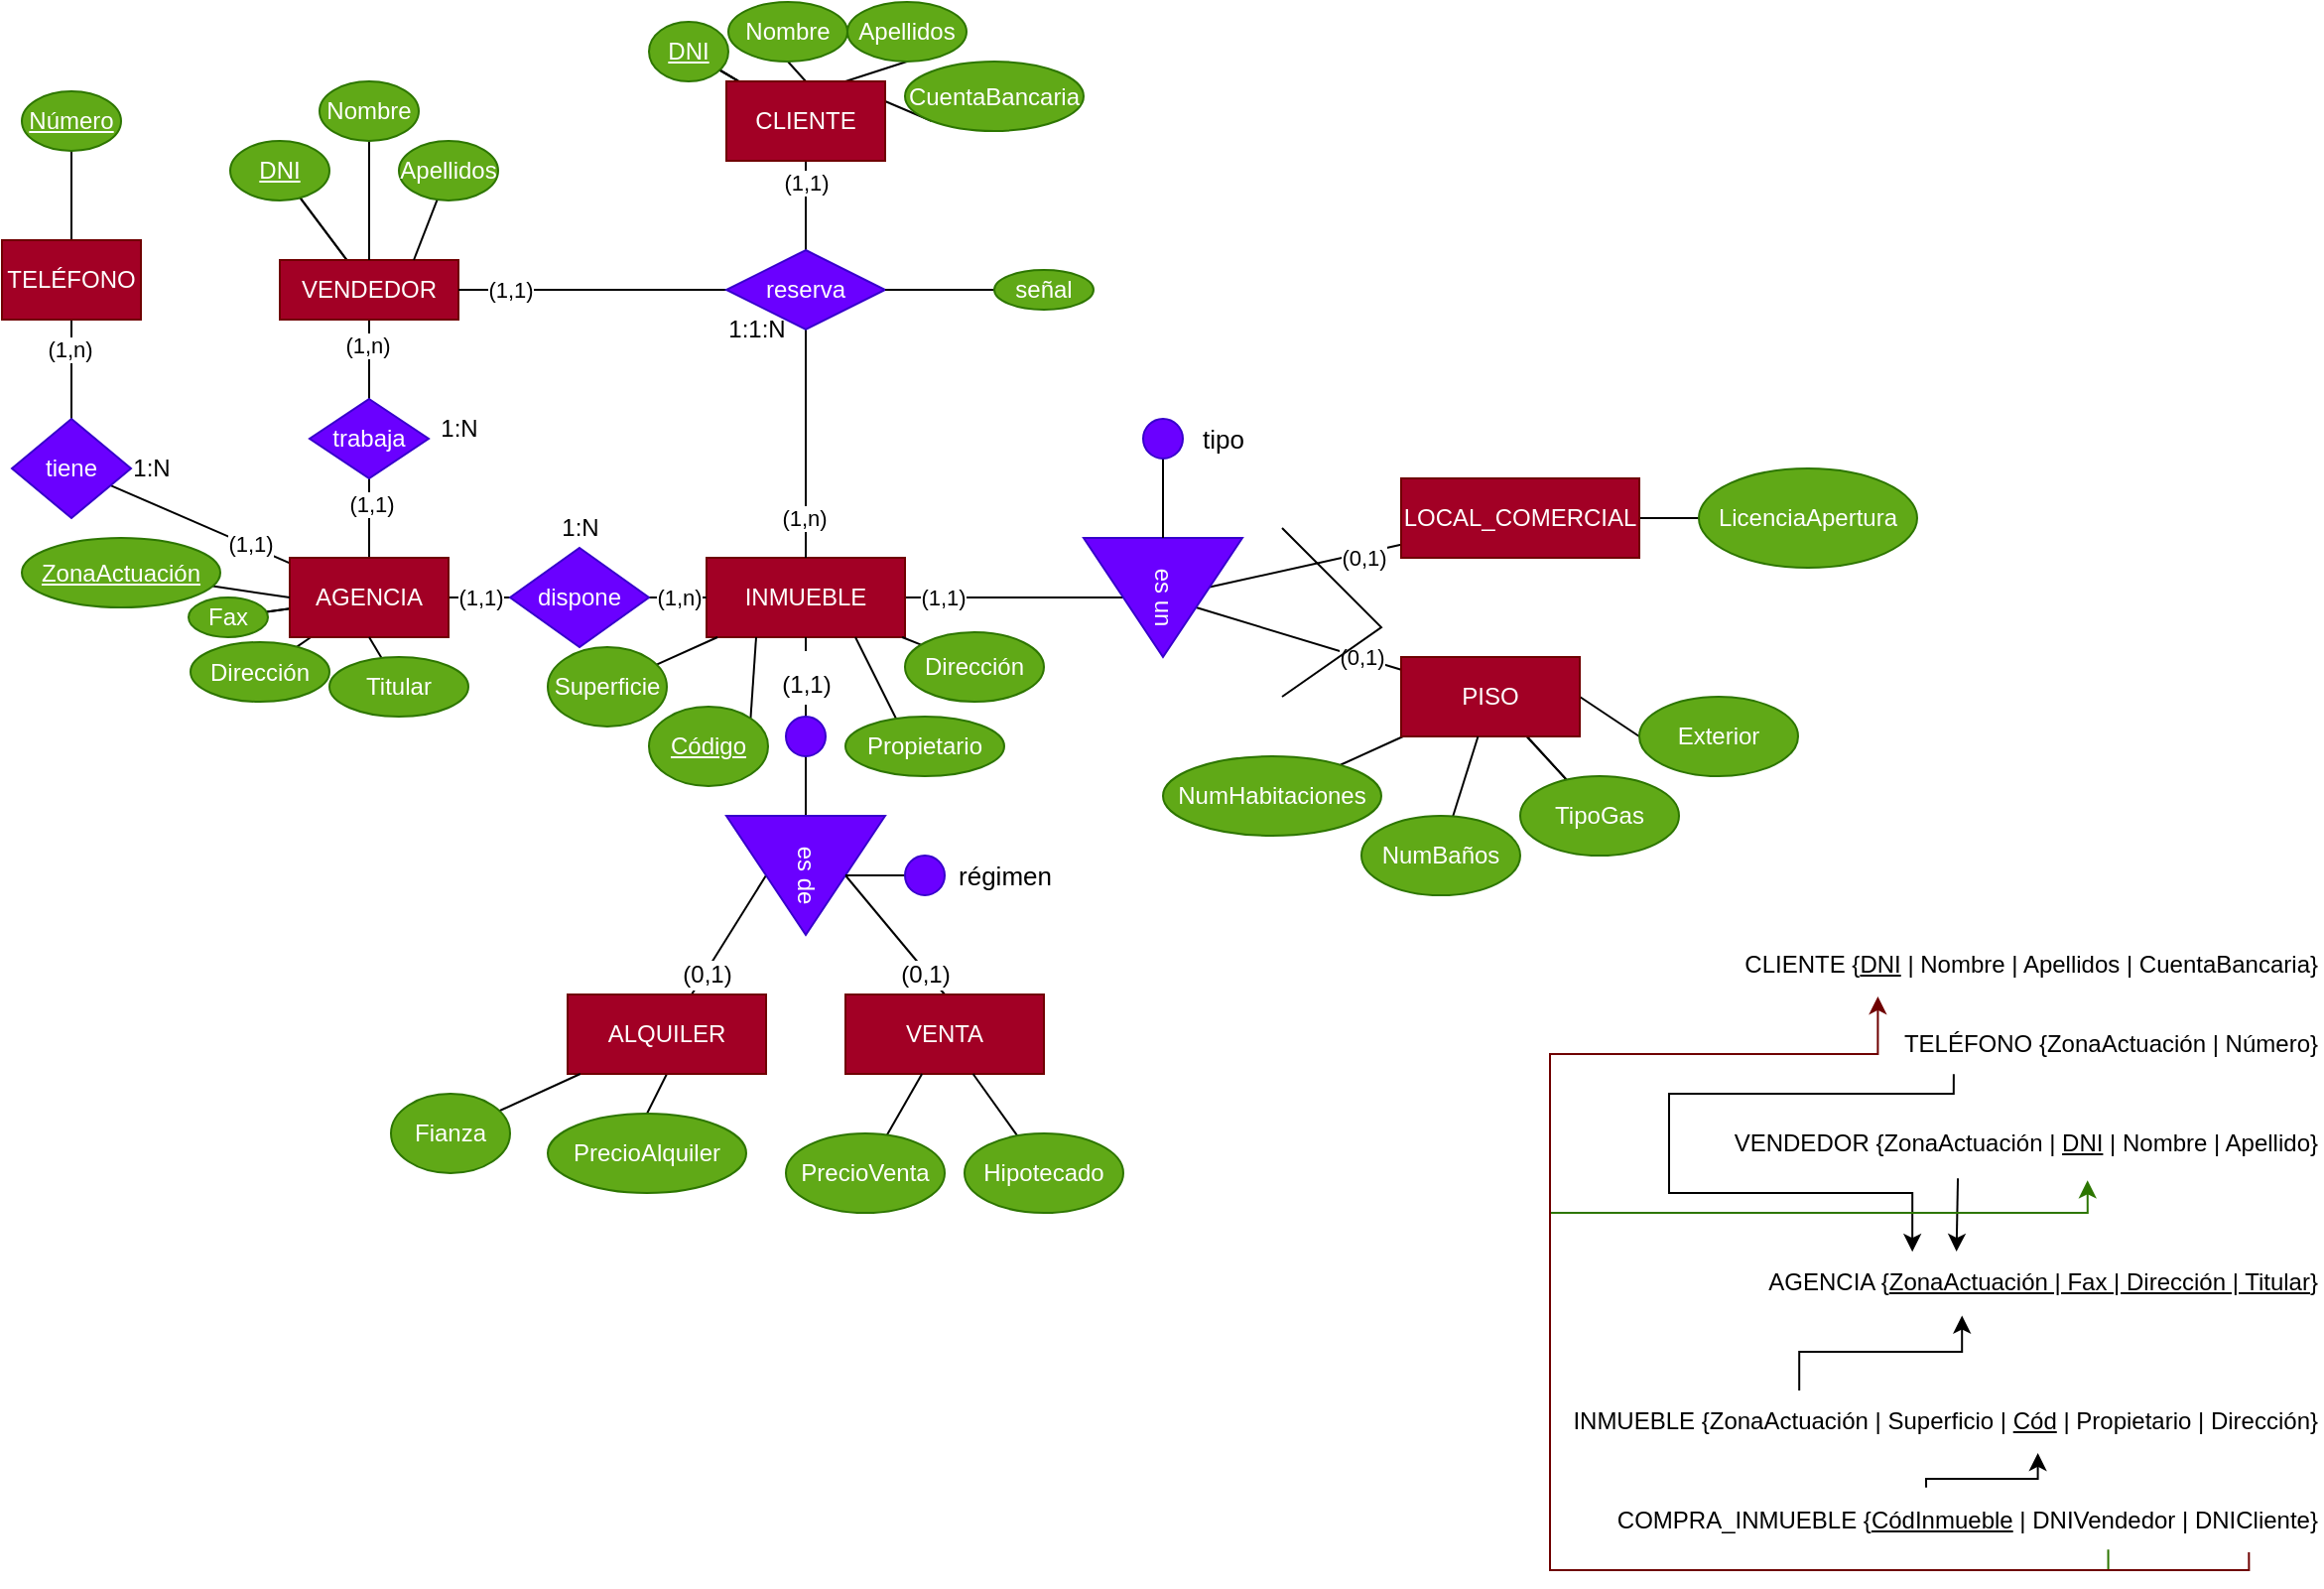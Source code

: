 <mxfile version="20.5.3" type="github" pages="3">
  <diagram id="R2lEEEUBdFMjLlhIrx00" name="Ejercicio 8">
    <mxGraphModel dx="1533" dy="613" grid="1" gridSize="10" guides="1" tooltips="1" connect="1" arrows="0" fold="1" page="1" pageScale="1" pageWidth="1169" pageHeight="827" math="0" shadow="0" extFonts="Permanent Marker^https://fonts.googleapis.com/css?family=Permanent+Marker">
      <root>
        <mxCell id="0" />
        <mxCell id="1" parent="0" />
        <mxCell id="vFMSUfEO9QuhyaKYrzbY-222" value="" style="edgeStyle=orthogonalEdgeStyle;rounded=0;orthogonalLoop=1;jettySize=auto;html=1;endArrow=none;endFill=0;" edge="1" parent="1" source="vFMSUfEO9QuhyaKYrzbY-225" target="vFMSUfEO9QuhyaKYrzbY-230">
          <mxGeometry relative="1" as="geometry" />
        </mxCell>
        <mxCell id="vFMSUfEO9QuhyaKYrzbY-223" value="" style="edgeStyle=none;rounded=0;orthogonalLoop=1;jettySize=auto;html=1;endArrow=none;endFill=0;" edge="1" parent="1" source="vFMSUfEO9QuhyaKYrzbY-225" target="vFMSUfEO9QuhyaKYrzbY-245">
          <mxGeometry relative="1" as="geometry" />
        </mxCell>
        <mxCell id="vFMSUfEO9QuhyaKYrzbY-224" value="(1,1)" style="edgeLabel;html=1;align=center;verticalAlign=middle;resizable=0;points=[];rounded=0;" connectable="0" vertex="1" parent="vFMSUfEO9QuhyaKYrzbY-223">
          <mxGeometry x="-0.661" relative="1" as="geometry">
            <mxPoint as="offset" />
          </mxGeometry>
        </mxCell>
        <mxCell id="vFMSUfEO9QuhyaKYrzbY-225" value="INMUEBLE" style="whiteSpace=wrap;html=1;align=center;fillColor=#a20025;fontColor=#ffffff;strokeColor=#6F0000;rounded=0;" vertex="1" parent="1">
          <mxGeometry x="355" y="280" width="100" height="40" as="geometry" />
        </mxCell>
        <mxCell id="vFMSUfEO9QuhyaKYrzbY-226" style="rounded=0;orthogonalLoop=1;jettySize=auto;html=1;exitX=0.5;exitY=1;exitDx=0;exitDy=0;endArrow=none;endFill=0;" edge="1" parent="1" source="vFMSUfEO9QuhyaKYrzbY-230" target="vFMSUfEO9QuhyaKYrzbY-232">
          <mxGeometry relative="1" as="geometry" />
        </mxCell>
        <mxCell id="vFMSUfEO9QuhyaKYrzbY-227" value="(0,1)" style="edgeLabel;html=1;align=center;verticalAlign=middle;resizable=0;points=[];fontSize=12;rounded=0;" connectable="0" vertex="1" parent="vFMSUfEO9QuhyaKYrzbY-226">
          <mxGeometry x="0.69" relative="1" as="geometry">
            <mxPoint x="2" y="-1" as="offset" />
          </mxGeometry>
        </mxCell>
        <mxCell id="vFMSUfEO9QuhyaKYrzbY-228" style="edgeStyle=none;rounded=0;orthogonalLoop=1;jettySize=auto;html=1;exitX=0.5;exitY=0;exitDx=0;exitDy=0;entryX=0.5;entryY=0;entryDx=0;entryDy=0;endArrow=none;endFill=0;" edge="1" parent="1" source="vFMSUfEO9QuhyaKYrzbY-230" target="vFMSUfEO9QuhyaKYrzbY-233">
          <mxGeometry relative="1" as="geometry" />
        </mxCell>
        <mxCell id="vFMSUfEO9QuhyaKYrzbY-229" value="(0,1)" style="edgeLabel;html=1;align=center;verticalAlign=middle;resizable=0;points=[];fontSize=12;rounded=0;" connectable="0" vertex="1" parent="vFMSUfEO9QuhyaKYrzbY-228">
          <mxGeometry x="0.784" y="-1" relative="1" as="geometry">
            <mxPoint x="-4" y="-4" as="offset" />
          </mxGeometry>
        </mxCell>
        <mxCell id="vFMSUfEO9QuhyaKYrzbY-230" value="es de" style="triangle;whiteSpace=wrap;html=1;rotation=90;fillColor=#6a00ff;fontColor=#ffffff;strokeColor=#3700CC;rounded=0;" vertex="1" parent="1">
          <mxGeometry x="375" y="400" width="60" height="80" as="geometry" />
        </mxCell>
        <mxCell id="vFMSUfEO9QuhyaKYrzbY-231" style="edgeStyle=none;rounded=0;orthogonalLoop=1;jettySize=auto;html=1;exitX=0.5;exitY=1;exitDx=0;exitDy=0;entryX=0.5;entryY=0;entryDx=0;entryDy=0;endArrow=none;endFill=0;" edge="1" parent="1" source="vFMSUfEO9QuhyaKYrzbY-232" target="vFMSUfEO9QuhyaKYrzbY-234">
          <mxGeometry relative="1" as="geometry" />
        </mxCell>
        <mxCell id="vFMSUfEO9QuhyaKYrzbY-232" value="ALQUILER" style="whiteSpace=wrap;html=1;fillColor=#a20025;fontColor=#ffffff;strokeColor=#6F0000;rounded=0;" vertex="1" parent="1">
          <mxGeometry x="285" y="500" width="100" height="40" as="geometry" />
        </mxCell>
        <mxCell id="vFMSUfEO9QuhyaKYrzbY-233" value="VENTA" style="whiteSpace=wrap;html=1;fillColor=#a20025;fontColor=#ffffff;strokeColor=#6F0000;rounded=0;" vertex="1" parent="1">
          <mxGeometry x="425" y="500" width="100" height="40" as="geometry" />
        </mxCell>
        <mxCell id="vFMSUfEO9QuhyaKYrzbY-234" value="PrecioAlquiler" style="ellipse;whiteSpace=wrap;html=1;align=center;fillColor=#60a917;fontColor=#ffffff;strokeColor=#2D7600;rounded=0;" vertex="1" parent="1">
          <mxGeometry x="275" y="560" width="100" height="40" as="geometry" />
        </mxCell>
        <mxCell id="vFMSUfEO9QuhyaKYrzbY-235" value="" style="edgeStyle=none;rounded=0;orthogonalLoop=1;jettySize=auto;html=1;endArrow=none;endFill=0;" edge="1" parent="1" source="vFMSUfEO9QuhyaKYrzbY-236" target="vFMSUfEO9QuhyaKYrzbY-232">
          <mxGeometry relative="1" as="geometry" />
        </mxCell>
        <mxCell id="vFMSUfEO9QuhyaKYrzbY-236" value="Fianza" style="ellipse;whiteSpace=wrap;html=1;align=center;fillColor=#60a917;fontColor=#ffffff;strokeColor=#2D7600;rounded=0;" vertex="1" parent="1">
          <mxGeometry x="196" y="550" width="60" height="40" as="geometry" />
        </mxCell>
        <mxCell id="vFMSUfEO9QuhyaKYrzbY-237" value="" style="edgeStyle=none;rounded=0;orthogonalLoop=1;jettySize=auto;html=1;endArrow=none;endFill=0;" edge="1" parent="1" source="vFMSUfEO9QuhyaKYrzbY-238" target="vFMSUfEO9QuhyaKYrzbY-233">
          <mxGeometry relative="1" as="geometry" />
        </mxCell>
        <mxCell id="vFMSUfEO9QuhyaKYrzbY-238" value="PrecioVenta" style="ellipse;whiteSpace=wrap;html=1;align=center;fillColor=#60a917;fontColor=#ffffff;strokeColor=#2D7600;rounded=0;" vertex="1" parent="1">
          <mxGeometry x="395" y="570" width="80" height="40" as="geometry" />
        </mxCell>
        <mxCell id="vFMSUfEO9QuhyaKYrzbY-239" value="" style="edgeStyle=none;rounded=0;orthogonalLoop=1;jettySize=auto;html=1;endArrow=none;endFill=0;" edge="1" parent="1" source="vFMSUfEO9QuhyaKYrzbY-240" target="vFMSUfEO9QuhyaKYrzbY-233">
          <mxGeometry relative="1" as="geometry" />
        </mxCell>
        <mxCell id="vFMSUfEO9QuhyaKYrzbY-240" value="Hipotecado" style="ellipse;whiteSpace=wrap;html=1;align=center;fillColor=#60a917;fontColor=#ffffff;strokeColor=#2D7600;rounded=0;" vertex="1" parent="1">
          <mxGeometry x="485" y="570" width="80" height="40" as="geometry" />
        </mxCell>
        <mxCell id="vFMSUfEO9QuhyaKYrzbY-241" value="" style="edgeStyle=none;rounded=0;orthogonalLoop=1;jettySize=auto;html=1;endArrow=none;endFill=0;" edge="1" parent="1" source="vFMSUfEO9QuhyaKYrzbY-245" target="vFMSUfEO9QuhyaKYrzbY-247">
          <mxGeometry relative="1" as="geometry" />
        </mxCell>
        <mxCell id="vFMSUfEO9QuhyaKYrzbY-242" value="(0,1)" style="edgeLabel;html=1;align=center;verticalAlign=middle;resizable=0;points=[];rounded=0;" connectable="0" vertex="1" parent="vFMSUfEO9QuhyaKYrzbY-241">
          <mxGeometry x="0.607" y="2" relative="1" as="geometry">
            <mxPoint y="4" as="offset" />
          </mxGeometry>
        </mxCell>
        <mxCell id="vFMSUfEO9QuhyaKYrzbY-243" value="" style="edgeStyle=none;rounded=0;orthogonalLoop=1;jettySize=auto;html=1;endArrow=none;endFill=0;" edge="1" parent="1" source="vFMSUfEO9QuhyaKYrzbY-245" target="vFMSUfEO9QuhyaKYrzbY-252">
          <mxGeometry relative="1" as="geometry" />
        </mxCell>
        <mxCell id="vFMSUfEO9QuhyaKYrzbY-244" value="(0,1)" style="edgeLabel;html=1;align=center;verticalAlign=middle;resizable=0;points=[];rounded=0;" connectable="0" vertex="1" parent="vFMSUfEO9QuhyaKYrzbY-243">
          <mxGeometry x="0.75" y="3" relative="1" as="geometry">
            <mxPoint x="-8" as="offset" />
          </mxGeometry>
        </mxCell>
        <mxCell id="vFMSUfEO9QuhyaKYrzbY-245" value="es un" style="triangle;whiteSpace=wrap;html=1;rotation=90;fillColor=#6a00ff;fontColor=#ffffff;strokeColor=#3700CC;rounded=0;" vertex="1" parent="1">
          <mxGeometry x="555" y="260" width="60" height="80" as="geometry" />
        </mxCell>
        <mxCell id="vFMSUfEO9QuhyaKYrzbY-246" value="" style="edgeStyle=none;rounded=0;orthogonalLoop=1;jettySize=auto;html=1;endArrow=none;endFill=0;" edge="1" parent="1" source="vFMSUfEO9QuhyaKYrzbY-247" target="vFMSUfEO9QuhyaKYrzbY-266">
          <mxGeometry relative="1" as="geometry" />
        </mxCell>
        <mxCell id="vFMSUfEO9QuhyaKYrzbY-247" value="LOCAL_COMERCIAL" style="whiteSpace=wrap;html=1;fillColor=#a20025;fontColor=#ffffff;strokeColor=#6F0000;rounded=0;" vertex="1" parent="1">
          <mxGeometry x="705" y="240" width="120" height="40" as="geometry" />
        </mxCell>
        <mxCell id="vFMSUfEO9QuhyaKYrzbY-248" value="" style="edgeStyle=none;rounded=0;orthogonalLoop=1;jettySize=auto;html=1;endArrow=none;endFill=0;" edge="1" parent="1" source="vFMSUfEO9QuhyaKYrzbY-252" target="vFMSUfEO9QuhyaKYrzbY-261">
          <mxGeometry relative="1" as="geometry" />
        </mxCell>
        <mxCell id="vFMSUfEO9QuhyaKYrzbY-249" value="" style="edgeStyle=none;rounded=0;orthogonalLoop=1;jettySize=auto;html=1;endArrow=none;endFill=0;" edge="1" parent="1" source="vFMSUfEO9QuhyaKYrzbY-252" target="vFMSUfEO9QuhyaKYrzbY-264">
          <mxGeometry relative="1" as="geometry" />
        </mxCell>
        <mxCell id="vFMSUfEO9QuhyaKYrzbY-250" value="" style="edgeStyle=none;rounded=0;orthogonalLoop=1;jettySize=auto;html=1;endArrow=none;endFill=0;" edge="1" parent="1" source="vFMSUfEO9QuhyaKYrzbY-252" target="vFMSUfEO9QuhyaKYrzbY-264">
          <mxGeometry relative="1" as="geometry" />
        </mxCell>
        <mxCell id="vFMSUfEO9QuhyaKYrzbY-251" style="edgeStyle=none;rounded=0;orthogonalLoop=1;jettySize=auto;html=1;exitX=1;exitY=0.5;exitDx=0;exitDy=0;entryX=0;entryY=0.5;entryDx=0;entryDy=0;endArrow=none;endFill=0;" edge="1" parent="1" source="vFMSUfEO9QuhyaKYrzbY-252" target="vFMSUfEO9QuhyaKYrzbY-265">
          <mxGeometry relative="1" as="geometry" />
        </mxCell>
        <mxCell id="vFMSUfEO9QuhyaKYrzbY-252" value="PISO" style="whiteSpace=wrap;html=1;fillColor=#a20025;fontColor=#ffffff;strokeColor=#6F0000;rounded=0;" vertex="1" parent="1">
          <mxGeometry x="705" y="330" width="90" height="40" as="geometry" />
        </mxCell>
        <mxCell id="vFMSUfEO9QuhyaKYrzbY-253" style="edgeStyle=none;rounded=0;orthogonalLoop=1;jettySize=auto;html=1;exitX=1;exitY=0;exitDx=0;exitDy=0;entryX=0.25;entryY=1;entryDx=0;entryDy=0;endArrow=none;endFill=0;" edge="1" parent="1" source="vFMSUfEO9QuhyaKYrzbY-254" target="vFMSUfEO9QuhyaKYrzbY-225">
          <mxGeometry relative="1" as="geometry" />
        </mxCell>
        <mxCell id="vFMSUfEO9QuhyaKYrzbY-254" value="&lt;u&gt;Código&lt;/u&gt;" style="ellipse;whiteSpace=wrap;html=1;align=center;fillColor=#60a917;fontColor=#ffffff;strokeColor=#2D7600;rounded=0;" vertex="1" parent="1">
          <mxGeometry x="326" y="355" width="60" height="40" as="geometry" />
        </mxCell>
        <mxCell id="vFMSUfEO9QuhyaKYrzbY-255" value="" style="edgeStyle=none;rounded=0;orthogonalLoop=1;jettySize=auto;html=1;endArrow=none;endFill=0;" edge="1" parent="1" source="vFMSUfEO9QuhyaKYrzbY-256" target="vFMSUfEO9QuhyaKYrzbY-225">
          <mxGeometry relative="1" as="geometry" />
        </mxCell>
        <mxCell id="vFMSUfEO9QuhyaKYrzbY-256" value="Superficie" style="ellipse;whiteSpace=wrap;html=1;align=center;fillColor=#60a917;fontColor=#ffffff;strokeColor=#2D7600;rounded=0;" vertex="1" parent="1">
          <mxGeometry x="275" y="325" width="60" height="40" as="geometry" />
        </mxCell>
        <mxCell id="vFMSUfEO9QuhyaKYrzbY-257" style="edgeStyle=none;rounded=0;orthogonalLoop=1;jettySize=auto;html=1;exitX=0.5;exitY=1;exitDx=0;exitDy=0;entryX=0.75;entryY=1;entryDx=0;entryDy=0;endArrow=none;endFill=0;" edge="1" parent="1" source="vFMSUfEO9QuhyaKYrzbY-258" target="vFMSUfEO9QuhyaKYrzbY-225">
          <mxGeometry relative="1" as="geometry" />
        </mxCell>
        <mxCell id="vFMSUfEO9QuhyaKYrzbY-258" value="Propietario" style="ellipse;whiteSpace=wrap;html=1;align=center;fillColor=#60a917;fontColor=#ffffff;strokeColor=#2D7600;rounded=0;" vertex="1" parent="1">
          <mxGeometry x="425" y="360" width="80" height="30" as="geometry" />
        </mxCell>
        <mxCell id="vFMSUfEO9QuhyaKYrzbY-259" value="" style="edgeStyle=none;rounded=0;orthogonalLoop=1;jettySize=auto;html=1;endArrow=none;endFill=0;" edge="1" parent="1" source="vFMSUfEO9QuhyaKYrzbY-260" target="vFMSUfEO9QuhyaKYrzbY-225">
          <mxGeometry relative="1" as="geometry" />
        </mxCell>
        <mxCell id="vFMSUfEO9QuhyaKYrzbY-260" value="Dirección" style="ellipse;whiteSpace=wrap;html=1;align=center;fillColor=#60a917;fontColor=#ffffff;strokeColor=#2D7600;rounded=0;" vertex="1" parent="1">
          <mxGeometry x="455" y="317.5" width="70" height="35" as="geometry" />
        </mxCell>
        <mxCell id="vFMSUfEO9QuhyaKYrzbY-261" value="NumHabitaciones" style="ellipse;whiteSpace=wrap;html=1;align=center;fillColor=#60a917;fontColor=#ffffff;strokeColor=#2D7600;rounded=0;" vertex="1" parent="1">
          <mxGeometry x="585" y="380" width="110" height="40" as="geometry" />
        </mxCell>
        <mxCell id="vFMSUfEO9QuhyaKYrzbY-262" value="" style="edgeStyle=none;rounded=0;orthogonalLoop=1;jettySize=auto;html=1;endArrow=none;endFill=0;" edge="1" parent="1" source="vFMSUfEO9QuhyaKYrzbY-263" target="vFMSUfEO9QuhyaKYrzbY-252">
          <mxGeometry relative="1" as="geometry" />
        </mxCell>
        <mxCell id="vFMSUfEO9QuhyaKYrzbY-263" value="NumBaños" style="ellipse;whiteSpace=wrap;html=1;align=center;fillColor=#60a917;fontColor=#ffffff;strokeColor=#2D7600;rounded=0;" vertex="1" parent="1">
          <mxGeometry x="685" y="410" width="80" height="40" as="geometry" />
        </mxCell>
        <mxCell id="vFMSUfEO9QuhyaKYrzbY-264" value="TipoGas" style="ellipse;whiteSpace=wrap;html=1;align=center;fillColor=#60a917;fontColor=#ffffff;strokeColor=#2D7600;rounded=0;" vertex="1" parent="1">
          <mxGeometry x="765" y="390" width="80" height="40" as="geometry" />
        </mxCell>
        <mxCell id="vFMSUfEO9QuhyaKYrzbY-265" value="Exterior" style="ellipse;whiteSpace=wrap;html=1;align=center;fillColor=#60a917;fontColor=#ffffff;strokeColor=#2D7600;rounded=0;" vertex="1" parent="1">
          <mxGeometry x="825" y="350" width="80" height="40" as="geometry" />
        </mxCell>
        <mxCell id="vFMSUfEO9QuhyaKYrzbY-266" value="LicenciaApertura" style="ellipse;whiteSpace=wrap;html=1;fillColor=#60a917;fontColor=#ffffff;strokeColor=#2D7600;rounded=0;" vertex="1" parent="1">
          <mxGeometry x="855" y="235" width="110" height="50" as="geometry" />
        </mxCell>
        <mxCell id="vFMSUfEO9QuhyaKYrzbY-267" value="(1,1)" style="edgeStyle=none;rounded=0;orthogonalLoop=1;jettySize=auto;html=1;endArrow=none;endFill=0;" edge="1" parent="1" source="vFMSUfEO9QuhyaKYrzbY-275" target="vFMSUfEO9QuhyaKYrzbY-277">
          <mxGeometry relative="1" as="geometry" />
        </mxCell>
        <mxCell id="vFMSUfEO9QuhyaKYrzbY-268" value="" style="edgeStyle=none;rounded=0;orthogonalLoop=1;jettySize=auto;html=1;endArrow=none;endFill=0;" edge="1" parent="1" source="vFMSUfEO9QuhyaKYrzbY-275" target="vFMSUfEO9QuhyaKYrzbY-280">
          <mxGeometry relative="1" as="geometry" />
        </mxCell>
        <mxCell id="vFMSUfEO9QuhyaKYrzbY-269" value="(1,1)" style="edgeLabel;html=1;align=center;verticalAlign=middle;resizable=0;points=[];rounded=0;" connectable="0" vertex="1" parent="vFMSUfEO9QuhyaKYrzbY-268">
          <mxGeometry x="0.375" relative="1" as="geometry">
            <mxPoint x="1" as="offset" />
          </mxGeometry>
        </mxCell>
        <mxCell id="vFMSUfEO9QuhyaKYrzbY-270" value="" style="edgeStyle=none;rounded=0;orthogonalLoop=1;jettySize=auto;html=1;endArrow=none;endFill=0;" edge="1" parent="1" source="vFMSUfEO9QuhyaKYrzbY-275" target="vFMSUfEO9QuhyaKYrzbY-284">
          <mxGeometry relative="1" as="geometry" />
        </mxCell>
        <mxCell id="vFMSUfEO9QuhyaKYrzbY-271" value="" style="edgeStyle=none;rounded=0;orthogonalLoop=1;jettySize=auto;html=1;endArrow=none;endFill=0;" edge="1" parent="1" source="vFMSUfEO9QuhyaKYrzbY-275" target="vFMSUfEO9QuhyaKYrzbY-287">
          <mxGeometry relative="1" as="geometry" />
        </mxCell>
        <mxCell id="vFMSUfEO9QuhyaKYrzbY-272" value="(1,1)" style="edgeLabel;html=1;align=center;verticalAlign=middle;resizable=0;points=[];rounded=0;" connectable="0" vertex="1" parent="vFMSUfEO9QuhyaKYrzbY-271">
          <mxGeometry x="-0.545" y="-1" relative="1" as="geometry">
            <mxPoint as="offset" />
          </mxGeometry>
        </mxCell>
        <mxCell id="vFMSUfEO9QuhyaKYrzbY-273" value="" style="edgeStyle=none;rounded=0;orthogonalLoop=1;jettySize=auto;html=1;endArrow=none;endFill=0;" edge="1" parent="1" source="vFMSUfEO9QuhyaKYrzbY-275" target="vFMSUfEO9QuhyaKYrzbY-290">
          <mxGeometry relative="1" as="geometry" />
        </mxCell>
        <mxCell id="vFMSUfEO9QuhyaKYrzbY-274" value="" style="edgeStyle=none;rounded=0;orthogonalLoop=1;jettySize=auto;html=1;endArrow=none;endFill=0;" edge="1" parent="1" source="vFMSUfEO9QuhyaKYrzbY-275" target="vFMSUfEO9QuhyaKYrzbY-290">
          <mxGeometry relative="1" as="geometry" />
        </mxCell>
        <mxCell id="vFMSUfEO9QuhyaKYrzbY-275" value="AGENCIA" style="whiteSpace=wrap;html=1;fillColor=#a20025;fontColor=#ffffff;strokeColor=#6F0000;rounded=0;" vertex="1" parent="1">
          <mxGeometry x="145" y="280" width="80" height="40" as="geometry" />
        </mxCell>
        <mxCell id="vFMSUfEO9QuhyaKYrzbY-276" value="(1,n)" style="edgeStyle=none;rounded=0;orthogonalLoop=1;jettySize=auto;html=1;endArrow=none;endFill=0;" edge="1" parent="1" source="vFMSUfEO9QuhyaKYrzbY-277" target="vFMSUfEO9QuhyaKYrzbY-225">
          <mxGeometry relative="1" as="geometry" />
        </mxCell>
        <mxCell id="vFMSUfEO9QuhyaKYrzbY-277" value="dispone" style="rhombus;whiteSpace=wrap;html=1;fillColor=#6a00ff;fontColor=#ffffff;strokeColor=#3700CC;rounded=0;" vertex="1" parent="1">
          <mxGeometry x="256" y="275" width="70" height="50" as="geometry" />
        </mxCell>
        <mxCell id="vFMSUfEO9QuhyaKYrzbY-278" value="" style="edgeStyle=none;rounded=0;orthogonalLoop=1;jettySize=auto;html=1;endArrow=none;endFill=0;" edge="1" parent="1" source="vFMSUfEO9QuhyaKYrzbY-280" target="vFMSUfEO9QuhyaKYrzbY-283">
          <mxGeometry relative="1" as="geometry" />
        </mxCell>
        <mxCell id="vFMSUfEO9QuhyaKYrzbY-279" value="(1,n)" style="edgeLabel;html=1;align=center;verticalAlign=middle;resizable=0;points=[];rounded=0;" connectable="0" vertex="1" parent="vFMSUfEO9QuhyaKYrzbY-278">
          <mxGeometry x="0.375" y="1" relative="1" as="geometry">
            <mxPoint as="offset" />
          </mxGeometry>
        </mxCell>
        <mxCell id="vFMSUfEO9QuhyaKYrzbY-280" value="trabaja" style="rhombus;whiteSpace=wrap;html=1;fillColor=#6a00ff;fontColor=#ffffff;strokeColor=#3700CC;rounded=0;" vertex="1" parent="1">
          <mxGeometry x="155" y="200" width="60" height="40" as="geometry" />
        </mxCell>
        <mxCell id="vFMSUfEO9QuhyaKYrzbY-281" value="" style="edgeStyle=none;rounded=0;orthogonalLoop=1;jettySize=auto;html=1;endArrow=none;endFill=0;" edge="1" parent="1" source="vFMSUfEO9QuhyaKYrzbY-283" target="vFMSUfEO9QuhyaKYrzbY-310">
          <mxGeometry relative="1" as="geometry" />
        </mxCell>
        <mxCell id="vFMSUfEO9QuhyaKYrzbY-282" value="" style="edgeStyle=none;rounded=0;orthogonalLoop=1;jettySize=auto;html=1;endArrow=none;endFill=0;" edge="1" parent="1" source="vFMSUfEO9QuhyaKYrzbY-283" target="vFMSUfEO9QuhyaKYrzbY-310">
          <mxGeometry relative="1" as="geometry" />
        </mxCell>
        <mxCell id="vFMSUfEO9QuhyaKYrzbY-283" value="VENDEDOR" style="whiteSpace=wrap;html=1;fillColor=#a20025;fontColor=#ffffff;strokeColor=#6F0000;rounded=0;" vertex="1" parent="1">
          <mxGeometry x="140" y="130" width="90" height="30" as="geometry" />
        </mxCell>
        <mxCell id="vFMSUfEO9QuhyaKYrzbY-284" value="Dirección" style="ellipse;whiteSpace=wrap;html=1;fillColor=#60a917;fontColor=#ffffff;strokeColor=#2D7600;rounded=0;" vertex="1" parent="1">
          <mxGeometry x="95" y="322.5" width="70" height="30" as="geometry" />
        </mxCell>
        <mxCell id="vFMSUfEO9QuhyaKYrzbY-285" value="" style="edgeStyle=none;rounded=0;orthogonalLoop=1;jettySize=auto;html=1;endArrow=none;endFill=0;" edge="1" parent="1" source="vFMSUfEO9QuhyaKYrzbY-287" target="vFMSUfEO9QuhyaKYrzbY-289">
          <mxGeometry relative="1" as="geometry" />
        </mxCell>
        <mxCell id="vFMSUfEO9QuhyaKYrzbY-286" value="(1,n)" style="edgeLabel;html=1;align=center;verticalAlign=middle;resizable=0;points=[];rounded=0;" connectable="0" vertex="1" parent="vFMSUfEO9QuhyaKYrzbY-285">
          <mxGeometry x="0.4" y="2" relative="1" as="geometry">
            <mxPoint x="1" as="offset" />
          </mxGeometry>
        </mxCell>
        <mxCell id="vFMSUfEO9QuhyaKYrzbY-287" value="tiene" style="rhombus;whiteSpace=wrap;html=1;fillColor=#6a00ff;fontColor=#ffffff;strokeColor=#3700CC;rounded=0;" vertex="1" parent="1">
          <mxGeometry x="5" y="210" width="60" height="50" as="geometry" />
        </mxCell>
        <mxCell id="vFMSUfEO9QuhyaKYrzbY-288" value="" style="edgeStyle=none;rounded=0;orthogonalLoop=1;jettySize=auto;html=1;endArrow=none;endFill=0;" edge="1" parent="1" source="vFMSUfEO9QuhyaKYrzbY-289" target="vFMSUfEO9QuhyaKYrzbY-309">
          <mxGeometry relative="1" as="geometry" />
        </mxCell>
        <mxCell id="vFMSUfEO9QuhyaKYrzbY-289" value="TELÉFONO" style="whiteSpace=wrap;html=1;fillColor=#a20025;fontColor=#ffffff;strokeColor=#6F0000;rounded=0;" vertex="1" parent="1">
          <mxGeometry y="120" width="70" height="40" as="geometry" />
        </mxCell>
        <mxCell id="vFMSUfEO9QuhyaKYrzbY-290" value="Fax" style="ellipse;whiteSpace=wrap;html=1;fillColor=#60a917;fontColor=#ffffff;strokeColor=#2D7600;rounded=0;" vertex="1" parent="1">
          <mxGeometry x="94" y="300" width="40" height="20" as="geometry" />
        </mxCell>
        <mxCell id="vFMSUfEO9QuhyaKYrzbY-291" value="" style="edgeStyle=none;rounded=0;orthogonalLoop=1;jettySize=auto;html=1;endArrow=none;endFill=0;" edge="1" parent="1" source="vFMSUfEO9QuhyaKYrzbY-300" target="vFMSUfEO9QuhyaKYrzbY-305">
          <mxGeometry relative="1" as="geometry" />
        </mxCell>
        <mxCell id="vFMSUfEO9QuhyaKYrzbY-292" value="(1,1)" style="edgeLabel;html=1;align=center;verticalAlign=middle;resizable=0;points=[];rounded=0;" connectable="0" vertex="1" parent="vFMSUfEO9QuhyaKYrzbY-291">
          <mxGeometry x="-0.533" relative="1" as="geometry">
            <mxPoint as="offset" />
          </mxGeometry>
        </mxCell>
        <mxCell id="vFMSUfEO9QuhyaKYrzbY-293" value="" style="edgeStyle=none;rounded=0;orthogonalLoop=1;jettySize=auto;html=1;endArrow=none;endFill=0;" edge="1" parent="1" source="vFMSUfEO9QuhyaKYrzbY-300" target="vFMSUfEO9QuhyaKYrzbY-331">
          <mxGeometry relative="1" as="geometry" />
        </mxCell>
        <mxCell id="vFMSUfEO9QuhyaKYrzbY-294" value="" style="edgeStyle=none;rounded=0;orthogonalLoop=1;jettySize=auto;html=1;endArrow=none;endFill=0;" edge="1" parent="1" source="vFMSUfEO9QuhyaKYrzbY-300" target="vFMSUfEO9QuhyaKYrzbY-331">
          <mxGeometry relative="1" as="geometry" />
        </mxCell>
        <mxCell id="vFMSUfEO9QuhyaKYrzbY-295" value="" style="edgeStyle=none;rounded=0;orthogonalLoop=1;jettySize=auto;html=1;endArrow=none;endFill=0;" edge="1" parent="1" source="vFMSUfEO9QuhyaKYrzbY-300" target="vFMSUfEO9QuhyaKYrzbY-331">
          <mxGeometry relative="1" as="geometry" />
        </mxCell>
        <mxCell id="vFMSUfEO9QuhyaKYrzbY-296" value="" style="edgeStyle=none;rounded=0;orthogonalLoop=1;jettySize=auto;html=1;endArrow=none;endFill=0;" edge="1" parent="1" source="vFMSUfEO9QuhyaKYrzbY-300" target="vFMSUfEO9QuhyaKYrzbY-331">
          <mxGeometry relative="1" as="geometry" />
        </mxCell>
        <mxCell id="vFMSUfEO9QuhyaKYrzbY-297" style="edgeStyle=none;rounded=0;orthogonalLoop=1;jettySize=auto;html=1;exitX=0.5;exitY=0;exitDx=0;exitDy=0;entryX=0.5;entryY=1;entryDx=0;entryDy=0;endArrow=none;endFill=0;" edge="1" parent="1" source="vFMSUfEO9QuhyaKYrzbY-300" target="vFMSUfEO9QuhyaKYrzbY-332">
          <mxGeometry relative="1" as="geometry" />
        </mxCell>
        <mxCell id="vFMSUfEO9QuhyaKYrzbY-298" style="edgeStyle=none;rounded=0;orthogonalLoop=1;jettySize=auto;html=1;exitX=0.75;exitY=0;exitDx=0;exitDy=0;entryX=0.5;entryY=1;entryDx=0;entryDy=0;endArrow=none;endFill=0;" edge="1" parent="1" source="vFMSUfEO9QuhyaKYrzbY-300" target="vFMSUfEO9QuhyaKYrzbY-333">
          <mxGeometry relative="1" as="geometry" />
        </mxCell>
        <mxCell id="vFMSUfEO9QuhyaKYrzbY-299" style="edgeStyle=none;rounded=0;orthogonalLoop=1;jettySize=auto;html=1;exitX=1;exitY=0.25;exitDx=0;exitDy=0;entryX=0;entryY=1;entryDx=0;entryDy=0;endArrow=none;endFill=0;" edge="1" parent="1" source="vFMSUfEO9QuhyaKYrzbY-300" target="vFMSUfEO9QuhyaKYrzbY-334">
          <mxGeometry relative="1" as="geometry" />
        </mxCell>
        <mxCell id="vFMSUfEO9QuhyaKYrzbY-300" value="CLIENTE" style="whiteSpace=wrap;html=1;fillColor=#a20025;fontColor=#ffffff;strokeColor=#6F0000;rounded=0;" vertex="1" parent="1">
          <mxGeometry x="365" y="40" width="80" height="40" as="geometry" />
        </mxCell>
        <mxCell id="vFMSUfEO9QuhyaKYrzbY-301" style="edgeStyle=none;rounded=0;orthogonalLoop=1;jettySize=auto;html=1;exitX=0.5;exitY=1;exitDx=0;exitDy=0;endArrow=none;endFill=0;" edge="1" parent="1" source="vFMSUfEO9QuhyaKYrzbY-305" target="vFMSUfEO9QuhyaKYrzbY-225">
          <mxGeometry relative="1" as="geometry" />
        </mxCell>
        <mxCell id="vFMSUfEO9QuhyaKYrzbY-302" value="(1,n)" style="edgeLabel;html=1;align=center;verticalAlign=middle;resizable=0;points=[];rounded=0;" connectable="0" vertex="1" parent="vFMSUfEO9QuhyaKYrzbY-301">
          <mxGeometry x="0.641" y="-1" relative="1" as="geometry">
            <mxPoint as="offset" />
          </mxGeometry>
        </mxCell>
        <mxCell id="vFMSUfEO9QuhyaKYrzbY-303" style="edgeStyle=none;rounded=0;orthogonalLoop=1;jettySize=auto;html=1;exitX=0;exitY=0.5;exitDx=0;exitDy=0;entryX=1;entryY=0.5;entryDx=0;entryDy=0;endArrow=none;endFill=0;" edge="1" parent="1" source="vFMSUfEO9QuhyaKYrzbY-305" target="vFMSUfEO9QuhyaKYrzbY-283">
          <mxGeometry relative="1" as="geometry" />
        </mxCell>
        <mxCell id="vFMSUfEO9QuhyaKYrzbY-304" value="(1,1)" style="edgeLabel;html=1;align=center;verticalAlign=middle;resizable=0;points=[];rounded=0;" connectable="0" vertex="1" parent="vFMSUfEO9QuhyaKYrzbY-303">
          <mxGeometry x="0.589" y="1" relative="1" as="geometry">
            <mxPoint x="-2" y="-1" as="offset" />
          </mxGeometry>
        </mxCell>
        <mxCell id="vFMSUfEO9QuhyaKYrzbY-305" value="reserva" style="rhombus;whiteSpace=wrap;html=1;fillColor=#6a00ff;fontColor=#ffffff;strokeColor=#3700CC;rounded=0;" vertex="1" parent="1">
          <mxGeometry x="365" y="125" width="80" height="40" as="geometry" />
        </mxCell>
        <mxCell id="vFMSUfEO9QuhyaKYrzbY-306" value="" style="edgeStyle=none;rounded=0;orthogonalLoop=1;jettySize=auto;html=1;endArrow=none;endFill=0;entryX=0.5;entryY=1;entryDx=0;entryDy=0;" edge="1" parent="1" source="vFMSUfEO9QuhyaKYrzbY-307" target="vFMSUfEO9QuhyaKYrzbY-275">
          <mxGeometry relative="1" as="geometry" />
        </mxCell>
        <mxCell id="vFMSUfEO9QuhyaKYrzbY-307" value="Titular" style="ellipse;whiteSpace=wrap;html=1;fillColor=#60a917;fontColor=#ffffff;strokeColor=#2D7600;rounded=0;" vertex="1" parent="1">
          <mxGeometry x="165" y="330" width="70" height="30" as="geometry" />
        </mxCell>
        <mxCell id="vFMSUfEO9QuhyaKYrzbY-308" value="1:N" style="text;html=1;align=center;verticalAlign=middle;resizable=0;points=[];autosize=1;strokeColor=none;fillColor=none;rounded=0;" vertex="1" parent="1">
          <mxGeometry x="210" y="200" width="40" height="30" as="geometry" />
        </mxCell>
        <mxCell id="vFMSUfEO9QuhyaKYrzbY-309" value="&lt;u&gt;Número&lt;/u&gt;" style="ellipse;whiteSpace=wrap;html=1;fillColor=#60a917;fontColor=#ffffff;strokeColor=#2D7600;rounded=0;" vertex="1" parent="1">
          <mxGeometry x="10" y="45" width="50" height="30" as="geometry" />
        </mxCell>
        <mxCell id="vFMSUfEO9QuhyaKYrzbY-310" value="&lt;u&gt;DNI&lt;/u&gt;" style="ellipse;whiteSpace=wrap;html=1;fillColor=#60a917;fontColor=#ffffff;strokeColor=#2D7600;rounded=0;" vertex="1" parent="1">
          <mxGeometry x="115" y="70" width="50" height="30" as="geometry" />
        </mxCell>
        <mxCell id="vFMSUfEO9QuhyaKYrzbY-311" value="" style="edgeStyle=none;rounded=0;orthogonalLoop=1;jettySize=auto;html=1;endArrow=none;endFill=0;" edge="1" parent="1" source="vFMSUfEO9QuhyaKYrzbY-312" target="vFMSUfEO9QuhyaKYrzbY-283">
          <mxGeometry relative="1" as="geometry" />
        </mxCell>
        <mxCell id="vFMSUfEO9QuhyaKYrzbY-312" value="Nombre" style="ellipse;whiteSpace=wrap;html=1;fillColor=#60a917;fontColor=#ffffff;strokeColor=#2D7600;rounded=0;" vertex="1" parent="1">
          <mxGeometry x="160" y="40" width="50" height="30" as="geometry" />
        </mxCell>
        <mxCell id="vFMSUfEO9QuhyaKYrzbY-313" value="" style="edgeStyle=none;rounded=0;orthogonalLoop=1;jettySize=auto;html=1;endArrow=none;endFill=0;entryX=0.75;entryY=0;entryDx=0;entryDy=0;" edge="1" parent="1" source="vFMSUfEO9QuhyaKYrzbY-314" target="vFMSUfEO9QuhyaKYrzbY-283">
          <mxGeometry relative="1" as="geometry" />
        </mxCell>
        <mxCell id="vFMSUfEO9QuhyaKYrzbY-314" value="Apellidos" style="ellipse;whiteSpace=wrap;html=1;fillColor=#60a917;fontColor=#ffffff;strokeColor=#2D7600;rounded=0;" vertex="1" parent="1">
          <mxGeometry x="200" y="70" width="50" height="30" as="geometry" />
        </mxCell>
        <mxCell id="vFMSUfEO9QuhyaKYrzbY-315" value="" style="edgeStyle=none;rounded=0;orthogonalLoop=1;jettySize=auto;html=1;endArrow=none;endFill=0;entryX=0;entryY=0.5;entryDx=0;entryDy=0;" edge="1" parent="1" source="vFMSUfEO9QuhyaKYrzbY-316" target="vFMSUfEO9QuhyaKYrzbY-275">
          <mxGeometry relative="1" as="geometry" />
        </mxCell>
        <mxCell id="vFMSUfEO9QuhyaKYrzbY-316" value="&lt;u&gt;ZonaActuación&lt;/u&gt;" style="ellipse;whiteSpace=wrap;html=1;fillColor=#60a917;fontColor=#ffffff;strokeColor=#2D7600;rounded=0;" vertex="1" parent="1">
          <mxGeometry x="10" y="270" width="100" height="35" as="geometry" />
        </mxCell>
        <mxCell id="vFMSUfEO9QuhyaKYrzbY-317" value="1:N" style="text;html=1;align=center;verticalAlign=middle;resizable=0;points=[];autosize=1;strokeColor=none;fillColor=none;rounded=0;" vertex="1" parent="1">
          <mxGeometry x="271" y="250" width="40" height="30" as="geometry" />
        </mxCell>
        <mxCell id="vFMSUfEO9QuhyaKYrzbY-318" value="1:N" style="text;html=1;align=center;verticalAlign=middle;resizable=0;points=[];autosize=1;strokeColor=none;fillColor=none;rounded=0;" vertex="1" parent="1">
          <mxGeometry x="55" y="220" width="40" height="30" as="geometry" />
        </mxCell>
        <mxCell id="vFMSUfEO9QuhyaKYrzbY-319" value="&lt;font style=&quot;font-size: 12px;&quot;&gt;(1,1)&lt;/font&gt;" style="edgeStyle=none;rounded=0;orthogonalLoop=1;jettySize=auto;html=1;fontSize=23;endArrow=none;endFill=0;" edge="1" parent="1" source="vFMSUfEO9QuhyaKYrzbY-320" target="vFMSUfEO9QuhyaKYrzbY-225">
          <mxGeometry relative="1" as="geometry" />
        </mxCell>
        <mxCell id="vFMSUfEO9QuhyaKYrzbY-320" value="" style="ellipse;whiteSpace=wrap;html=1;aspect=fixed;fontSize=23;fillColor=#6a00ff;fontColor=#ffffff;strokeColor=#3700CC;rounded=0;" vertex="1" parent="1">
          <mxGeometry x="395" y="360" width="20" height="20" as="geometry" />
        </mxCell>
        <mxCell id="vFMSUfEO9QuhyaKYrzbY-321" value="" style="endArrow=none;html=1;rounded=0;fontSize=23;" edge="1" parent="1">
          <mxGeometry relative="1" as="geometry">
            <mxPoint x="425" y="440" as="sourcePoint" />
            <mxPoint x="455" y="440" as="targetPoint" />
          </mxGeometry>
        </mxCell>
        <mxCell id="vFMSUfEO9QuhyaKYrzbY-322" value="" style="ellipse;whiteSpace=wrap;html=1;aspect=fixed;fontSize=23;fillColor=#6a00ff;fontColor=#ffffff;strokeColor=#3700CC;rounded=0;" vertex="1" parent="1">
          <mxGeometry x="455" y="430" width="20" height="20" as="geometry" />
        </mxCell>
        <mxCell id="vFMSUfEO9QuhyaKYrzbY-323" value="régimen" style="text;html=1;align=center;verticalAlign=middle;resizable=0;points=[];autosize=1;strokeColor=none;fillColor=none;fontSize=13;rounded=0;" vertex="1" parent="1">
          <mxGeometry x="470" y="425" width="70" height="30" as="geometry" />
        </mxCell>
        <mxCell id="vFMSUfEO9QuhyaKYrzbY-324" value="" style="edgeStyle=none;rounded=0;orthogonalLoop=1;jettySize=auto;html=1;fontSize=12;endArrow=none;endFill=0;entryX=0;entryY=0.5;entryDx=0;entryDy=0;" edge="1" parent="1" source="vFMSUfEO9QuhyaKYrzbY-325" target="vFMSUfEO9QuhyaKYrzbY-245">
          <mxGeometry relative="1" as="geometry" />
        </mxCell>
        <mxCell id="vFMSUfEO9QuhyaKYrzbY-325" value="" style="ellipse;whiteSpace=wrap;html=1;aspect=fixed;fontSize=23;fillColor=#6a00ff;fontColor=#ffffff;strokeColor=#3700CC;rounded=0;" vertex="1" parent="1">
          <mxGeometry x="575" y="210" width="20" height="20" as="geometry" />
        </mxCell>
        <mxCell id="vFMSUfEO9QuhyaKYrzbY-326" value="tipo" style="text;html=1;align=center;verticalAlign=middle;resizable=0;points=[];autosize=1;strokeColor=none;fillColor=none;fontSize=13;rounded=0;" vertex="1" parent="1">
          <mxGeometry x="595" y="205" width="40" height="30" as="geometry" />
        </mxCell>
        <mxCell id="vFMSUfEO9QuhyaKYrzbY-327" value="" style="endArrow=none;html=1;rounded=0;endFill=0;" edge="1" parent="1">
          <mxGeometry width="50" height="50" relative="1" as="geometry">
            <mxPoint x="645" y="350" as="sourcePoint" />
            <mxPoint x="645" y="265" as="targetPoint" />
            <Array as="points">
              <mxPoint x="695" y="315" />
              <mxPoint x="645" y="265" />
            </Array>
          </mxGeometry>
        </mxCell>
        <mxCell id="vFMSUfEO9QuhyaKYrzbY-328" value="" style="rounded=0;orthogonalLoop=1;jettySize=auto;html=1;endArrow=none;endFill=0;" edge="1" parent="1" source="vFMSUfEO9QuhyaKYrzbY-329" target="vFMSUfEO9QuhyaKYrzbY-305">
          <mxGeometry relative="1" as="geometry" />
        </mxCell>
        <mxCell id="vFMSUfEO9QuhyaKYrzbY-329" value="señal" style="ellipse;whiteSpace=wrap;html=1;align=center;fillColor=#60a917;fontColor=#ffffff;strokeColor=#2D7600;rounded=0;" vertex="1" parent="1">
          <mxGeometry x="500" y="135" width="50" height="20" as="geometry" />
        </mxCell>
        <mxCell id="vFMSUfEO9QuhyaKYrzbY-330" value="1:1:N" style="text;html=1;align=center;verticalAlign=middle;resizable=0;points=[];autosize=1;strokeColor=none;fillColor=none;rounded=0;" vertex="1" parent="1">
          <mxGeometry x="355" y="150" width="50" height="30" as="geometry" />
        </mxCell>
        <mxCell id="vFMSUfEO9QuhyaKYrzbY-331" value="&lt;u&gt;DNI&lt;/u&gt;" style="ellipse;whiteSpace=wrap;html=1;fillColor=#60a917;fontColor=#ffffff;strokeColor=#2D7600;rounded=0;" vertex="1" parent="1">
          <mxGeometry x="326" y="10" width="40" height="30" as="geometry" />
        </mxCell>
        <mxCell id="vFMSUfEO9QuhyaKYrzbY-332" value="Nombre" style="ellipse;whiteSpace=wrap;html=1;fillColor=#60a917;fontColor=#ffffff;strokeColor=#2D7600;rounded=0;" vertex="1" parent="1">
          <mxGeometry x="366" width="60" height="30" as="geometry" />
        </mxCell>
        <mxCell id="vFMSUfEO9QuhyaKYrzbY-333" value="Apellidos" style="ellipse;whiteSpace=wrap;html=1;fillColor=#60a917;fontColor=#ffffff;strokeColor=#2D7600;rounded=0;" vertex="1" parent="1">
          <mxGeometry x="426" width="60" height="30" as="geometry" />
        </mxCell>
        <mxCell id="vFMSUfEO9QuhyaKYrzbY-334" value="CuentaBancaria" style="ellipse;whiteSpace=wrap;html=1;fillColor=#60a917;fontColor=#ffffff;strokeColor=#2D7600;rounded=0;" vertex="1" parent="1">
          <mxGeometry x="455" y="30" width="90" height="35" as="geometry" />
        </mxCell>
        <mxCell id="vFMSUfEO9QuhyaKYrzbY-335" value="AGENCIA {&lt;u&gt;ZonaActuación | Fax | Dirección | Titular&lt;/u&gt;}" style="text;html=1;strokeColor=none;fillColor=none;align=right;verticalAlign=middle;whiteSpace=wrap;rounded=0;" vertex="1" parent="1">
          <mxGeometry x="474" y="630" width="695" height="30" as="geometry" />
        </mxCell>
        <mxCell id="vFMSUfEO9QuhyaKYrzbY-336" value="INMUEBLE {ZonaActuación | Superficio | &lt;u&gt;Cód&lt;/u&gt; | Propietario | Dirección}" style="text;html=1;strokeColor=none;fillColor=none;align=right;verticalAlign=middle;whiteSpace=wrap;rounded=0;" vertex="1" parent="1">
          <mxGeometry x="474" y="700" width="695" height="30" as="geometry" />
        </mxCell>
        <mxCell id="vFMSUfEO9QuhyaKYrzbY-337" value="" style="endArrow=classic;html=1;rounded=0;exitX=0.621;exitY=-0.015;exitDx=0;exitDy=0;exitPerimeter=0;entryX=0.739;entryY=1.059;entryDx=0;entryDy=0;entryPerimeter=0;endFill=1;edgeStyle=orthogonalEdgeStyle;" edge="1" parent="1" source="vFMSUfEO9QuhyaKYrzbY-336" target="vFMSUfEO9QuhyaKYrzbY-335">
          <mxGeometry width="50" height="50" relative="1" as="geometry">
            <mxPoint x="940" y="720" as="sourcePoint" />
            <mxPoint x="990" y="670" as="targetPoint" />
          </mxGeometry>
        </mxCell>
        <mxCell id="vFMSUfEO9QuhyaKYrzbY-338" value="VENDEDOR {ZonaActuación | &lt;u&gt;DNI&lt;/u&gt; | Nombre | Apellido}" style="text;html=1;strokeColor=none;fillColor=none;align=right;verticalAlign=middle;whiteSpace=wrap;rounded=0;" vertex="1" parent="1">
          <mxGeometry x="474" y="560" width="695" height="30" as="geometry" />
        </mxCell>
        <mxCell id="vFMSUfEO9QuhyaKYrzbY-339" value="" style="endArrow=classic;html=1;rounded=0;exitX=0.736;exitY=1.087;exitDx=0;exitDy=0;exitPerimeter=0;entryX=0.735;entryY=-0.015;entryDx=0;entryDy=0;entryPerimeter=0;endFill=1;" edge="1" parent="1" source="vFMSUfEO9QuhyaKYrzbY-338" target="vFMSUfEO9QuhyaKYrzbY-335">
          <mxGeometry width="50" height="50" relative="1" as="geometry">
            <mxPoint x="915.595" y="709.55" as="sourcePoint" />
            <mxPoint x="997.605" y="671.77" as="targetPoint" />
          </mxGeometry>
        </mxCell>
        <mxCell id="vFMSUfEO9QuhyaKYrzbY-340" value="TELÉFONO {ZonaActuación | Número}" style="text;html=1;strokeColor=none;fillColor=none;align=right;verticalAlign=middle;whiteSpace=wrap;rounded=0;" vertex="1" parent="1">
          <mxGeometry x="474" y="510" width="695" height="30" as="geometry" />
        </mxCell>
        <mxCell id="vFMSUfEO9QuhyaKYrzbY-341" value="" style="endArrow=classic;html=1;rounded=0;exitX=0.733;exitY=1.003;exitDx=0;exitDy=0;exitPerimeter=0;entryX=0.703;entryY=-0.013;entryDx=0;entryDy=0;entryPerimeter=0;endFill=1;edgeStyle=orthogonalEdgeStyle;" edge="1" parent="1" source="vFMSUfEO9QuhyaKYrzbY-340" target="vFMSUfEO9QuhyaKYrzbY-335">
          <mxGeometry width="50" height="50" relative="1" as="geometry">
            <mxPoint x="915.595" y="709.55" as="sourcePoint" />
            <mxPoint x="997.605" y="671.77" as="targetPoint" />
            <Array as="points">
              <mxPoint x="984" y="550" />
              <mxPoint x="840" y="550" />
              <mxPoint x="840" y="600" />
              <mxPoint x="963" y="600" />
            </Array>
          </mxGeometry>
        </mxCell>
        <mxCell id="vFMSUfEO9QuhyaKYrzbY-342" value="CLIENTE {&lt;u&gt;DNI&lt;/u&gt; | Nombre | Apellidos | CuentaBancaria}" style="text;html=1;strokeColor=none;fillColor=none;align=right;verticalAlign=middle;whiteSpace=wrap;rounded=0;" vertex="1" parent="1">
          <mxGeometry x="474" y="470" width="695" height="30" as="geometry" />
        </mxCell>
        <mxCell id="vFMSUfEO9QuhyaKYrzbY-343" value="COMPRA_INMUEBLE {&lt;u&gt;CódInmueble&lt;/u&gt; | DNIVendedor | DNICliente}" style="text;html=1;strokeColor=none;fillColor=none;align=right;verticalAlign=middle;whiteSpace=wrap;rounded=0;" vertex="1" parent="1">
          <mxGeometry x="474" y="750" width="695" height="30" as="geometry" />
        </mxCell>
        <mxCell id="vFMSUfEO9QuhyaKYrzbY-344" value="" style="endArrow=classic;html=1;rounded=0;exitX=0.713;exitY=-0.056;exitDx=0;exitDy=0;exitPerimeter=0;entryX=0.794;entryY=1.033;entryDx=0;entryDy=0;entryPerimeter=0;endFill=1;edgeStyle=orthogonalEdgeStyle;" edge="1" parent="1" source="vFMSUfEO9QuhyaKYrzbY-343" target="vFMSUfEO9QuhyaKYrzbY-336">
          <mxGeometry width="50" height="50" relative="1" as="geometry">
            <mxPoint x="915.595" y="709.55" as="sourcePoint" />
            <mxPoint x="997.605" y="671.77" as="targetPoint" />
            <Array as="points">
              <mxPoint x="970" y="744" />
              <mxPoint x="1026" y="744" />
            </Array>
          </mxGeometry>
        </mxCell>
        <mxCell id="vFMSUfEO9QuhyaKYrzbY-345" value="" style="endArrow=classic;html=1;rounded=0;exitX=0.845;exitY=0.989;exitDx=0;exitDy=0;exitPerimeter=0;entryX=0.83;entryY=1.122;entryDx=0;entryDy=0;entryPerimeter=0;endFill=1;edgeStyle=orthogonalEdgeStyle;fillColor=#60a917;strokeColor=#2D7600;" edge="1" parent="1" source="vFMSUfEO9QuhyaKYrzbY-343" target="vFMSUfEO9QuhyaKYrzbY-338">
          <mxGeometry width="50" height="50" relative="1" as="geometry">
            <mxPoint x="915.595" y="709.55" as="sourcePoint" />
            <mxPoint x="997.605" y="671.77" as="targetPoint" />
            <Array as="points">
              <mxPoint x="1061" y="790" />
              <mxPoint x="780" y="790" />
              <mxPoint x="780" y="610" />
              <mxPoint x="1051" y="610" />
            </Array>
          </mxGeometry>
        </mxCell>
        <mxCell id="vFMSUfEO9QuhyaKYrzbY-346" value="" style="endArrow=classic;html=1;rounded=0;exitX=0.947;exitY=1.033;exitDx=0;exitDy=0;exitPerimeter=0;entryX=0.678;entryY=1.033;entryDx=0;entryDy=0;entryPerimeter=0;endFill=1;edgeStyle=orthogonalEdgeStyle;fillColor=#a20025;strokeColor=#6F0000;" edge="1" parent="1" source="vFMSUfEO9QuhyaKYrzbY-343" target="vFMSUfEO9QuhyaKYrzbY-342">
          <mxGeometry width="50" height="50" relative="1" as="geometry">
            <mxPoint x="915.595" y="709.55" as="sourcePoint" />
            <mxPoint x="997.605" y="671.77" as="targetPoint" />
            <Array as="points">
              <mxPoint x="1132" y="790" />
              <mxPoint x="780" y="790" />
              <mxPoint x="780" y="530" />
              <mxPoint x="945" y="530" />
            </Array>
          </mxGeometry>
        </mxCell>
        <mxCell id="vFMSUfEO9QuhyaKYrzbY-347" style="edgeStyle=none;rounded=0;orthogonalLoop=1;jettySize=auto;html=1;exitX=0.5;exitY=0;exitDx=0;exitDy=0;endArrow=classic;endFill=1;" edge="1" parent="1" source="vFMSUfEO9QuhyaKYrzbY-245" target="vFMSUfEO9QuhyaKYrzbY-245">
          <mxGeometry relative="1" as="geometry" />
        </mxCell>
      </root>
    </mxGraphModel>
  </diagram>
  <diagram id="tEXrtS_DwsxD2pKCy4Xr" name="Ejercicio 9">
    <mxGraphModel dx="868" dy="460" grid="1" gridSize="10" guides="1" tooltips="1" connect="1" arrows="0" fold="1" page="1" pageScale="1" pageWidth="1169" pageHeight="827" math="0" shadow="0">
      <root>
        <mxCell id="0" />
        <mxCell id="1" parent="0" />
        <mxCell id="3_LfyJ9s6M6mEDg306fG-1" value="" style="edgeStyle=none;rounded=0;orthogonalLoop=1;jettySize=auto;html=1;endArrow=none;endFill=0;" edge="1" parent="1" source="3_LfyJ9s6M6mEDg306fG-7" target="3_LfyJ9s6M6mEDg306fG-8">
          <mxGeometry relative="1" as="geometry" />
        </mxCell>
        <mxCell id="3_LfyJ9s6M6mEDg306fG-2" value="" style="edgeStyle=none;rounded=0;orthogonalLoop=1;jettySize=auto;html=1;endArrow=none;endFill=0;" edge="1" parent="1" source="3_LfyJ9s6M6mEDg306fG-7" target="3_LfyJ9s6M6mEDg306fG-8">
          <mxGeometry relative="1" as="geometry" />
        </mxCell>
        <mxCell id="3_LfyJ9s6M6mEDg306fG-3" value="" style="edgeStyle=none;rounded=0;orthogonalLoop=1;jettySize=auto;html=1;endArrow=none;endFill=0;" edge="1" parent="1" source="3_LfyJ9s6M6mEDg306fG-7" target="3_LfyJ9s6M6mEDg306fG-73">
          <mxGeometry relative="1" as="geometry" />
        </mxCell>
        <mxCell id="3_LfyJ9s6M6mEDg306fG-4" value="(1,n)" style="edgeLabel;html=1;align=center;verticalAlign=middle;resizable=0;points=[];" connectable="0" vertex="1" parent="3_LfyJ9s6M6mEDg306fG-3">
          <mxGeometry x="-0.594" relative="1" as="geometry">
            <mxPoint y="-1" as="offset" />
          </mxGeometry>
        </mxCell>
        <mxCell id="3_LfyJ9s6M6mEDg306fG-5" style="edgeStyle=none;rounded=0;orthogonalLoop=1;jettySize=auto;html=1;exitX=1;exitY=0;exitDx=0;exitDy=0;entryX=0;entryY=0.5;entryDx=0;entryDy=0;endArrow=none;endFill=0;" edge="1" parent="1" source="3_LfyJ9s6M6mEDg306fG-7" target="3_LfyJ9s6M6mEDg306fG-76">
          <mxGeometry relative="1" as="geometry" />
        </mxCell>
        <mxCell id="3_LfyJ9s6M6mEDg306fG-6" value="(1,1)" style="edgeLabel;html=1;align=center;verticalAlign=middle;resizable=0;points=[];" connectable="0" vertex="1" parent="3_LfyJ9s6M6mEDg306fG-5">
          <mxGeometry x="-0.206" y="-1" relative="1" as="geometry">
            <mxPoint as="offset" />
          </mxGeometry>
        </mxCell>
        <mxCell id="3_LfyJ9s6M6mEDg306fG-7" value="USUARIO" style="whiteSpace=wrap;html=1;fillColor=#a20025;fontColor=#ffffff;strokeColor=#6F0000;" vertex="1" parent="1">
          <mxGeometry x="180" y="80" width="90" height="40" as="geometry" />
        </mxCell>
        <mxCell id="3_LfyJ9s6M6mEDg306fG-8" value="&lt;u&gt;NIF&lt;/u&gt;" style="ellipse;whiteSpace=wrap;html=1;fillColor=#60a917;fontColor=#ffffff;strokeColor=#2D7600;" vertex="1" parent="1">
          <mxGeometry x="150" y="30" width="40" height="20" as="geometry" />
        </mxCell>
        <mxCell id="3_LfyJ9s6M6mEDg306fG-9" value="" style="edgeStyle=none;rounded=0;orthogonalLoop=1;jettySize=auto;html=1;endArrow=none;endFill=0;" edge="1" parent="1" source="3_LfyJ9s6M6mEDg306fG-10" target="3_LfyJ9s6M6mEDg306fG-7">
          <mxGeometry relative="1" as="geometry" />
        </mxCell>
        <mxCell id="3_LfyJ9s6M6mEDg306fG-10" value="Nombre" style="ellipse;whiteSpace=wrap;html=1;fillColor=#60a917;fontColor=#ffffff;strokeColor=#2D7600;" vertex="1" parent="1">
          <mxGeometry x="200" y="30" width="50" height="20" as="geometry" />
        </mxCell>
        <mxCell id="3_LfyJ9s6M6mEDg306fG-11" style="edgeStyle=none;rounded=0;orthogonalLoop=1;jettySize=auto;html=1;exitX=1;exitY=1;exitDx=0;exitDy=0;entryX=0;entryY=0.5;entryDx=0;entryDy=0;endArrow=none;endFill=0;" edge="1" parent="1" source="3_LfyJ9s6M6mEDg306fG-12" target="3_LfyJ9s6M6mEDg306fG-7">
          <mxGeometry relative="1" as="geometry" />
        </mxCell>
        <mxCell id="3_LfyJ9s6M6mEDg306fG-12" value="FNacimiento" style="ellipse;whiteSpace=wrap;html=1;fillColor=#60a917;fontColor=#ffffff;strokeColor=#2D7600;" vertex="1" parent="1">
          <mxGeometry x="70" y="50" width="90" height="30" as="geometry" />
        </mxCell>
        <mxCell id="3_LfyJ9s6M6mEDg306fG-13" value="" style="edgeStyle=none;rounded=0;orthogonalLoop=1;jettySize=auto;html=1;endArrow=none;endFill=0;" edge="1" parent="1" source="3_LfyJ9s6M6mEDg306fG-14" target="3_LfyJ9s6M6mEDg306fG-7">
          <mxGeometry relative="1" as="geometry" />
        </mxCell>
        <mxCell id="3_LfyJ9s6M6mEDg306fG-14" value="Titulación" style="ellipse;whiteSpace=wrap;html=1;fillColor=#60a917;fontColor=#ffffff;strokeColor=#2D7600;" vertex="1" parent="1">
          <mxGeometry x="70" y="90" width="90" height="30" as="geometry" />
        </mxCell>
        <mxCell id="3_LfyJ9s6M6mEDg306fG-15" value="" style="edgeStyle=none;rounded=0;orthogonalLoop=1;jettySize=auto;html=1;endArrow=none;endFill=0;" edge="1" parent="1" source="3_LfyJ9s6M6mEDg306fG-17" target="3_LfyJ9s6M6mEDg306fG-18">
          <mxGeometry relative="1" as="geometry" />
        </mxCell>
        <mxCell id="3_LfyJ9s6M6mEDg306fG-16" value="" style="edgeStyle=none;rounded=0;orthogonalLoop=1;jettySize=auto;html=1;endArrow=none;endFill=0;" edge="1" parent="1" source="3_LfyJ9s6M6mEDg306fG-17" target="3_LfyJ9s6M6mEDg306fG-19">
          <mxGeometry relative="1" as="geometry" />
        </mxCell>
        <mxCell id="3_LfyJ9s6M6mEDg306fG-17" value="PAGINA_WEB" style="whiteSpace=wrap;html=1;fillColor=#a20025;fontColor=#ffffff;strokeColor=#6F0000;" vertex="1" parent="1">
          <mxGeometry x="470" y="80" width="90" height="40" as="geometry" />
        </mxCell>
        <mxCell id="3_LfyJ9s6M6mEDg306fG-18" value="&lt;u&gt;URL&lt;/u&gt;" style="ellipse;whiteSpace=wrap;html=1;fillColor=#60a917;fontColor=#ffffff;strokeColor=#2D7600;" vertex="1" parent="1">
          <mxGeometry x="610" y="10" width="45" height="30" as="geometry" />
        </mxCell>
        <mxCell id="3_LfyJ9s6M6mEDg306fG-19" value="Título" style="ellipse;whiteSpace=wrap;html=1;fillColor=#60a917;fontColor=#ffffff;strokeColor=#2D7600;" vertex="1" parent="1">
          <mxGeometry x="470" width="50" height="20" as="geometry" />
        </mxCell>
        <mxCell id="3_LfyJ9s6M6mEDg306fG-20" value="" style="edgeStyle=none;rounded=0;orthogonalLoop=1;jettySize=auto;html=1;endArrow=none;endFill=0;" edge="1" parent="1" source="3_LfyJ9s6M6mEDg306fG-21" target="3_LfyJ9s6M6mEDg306fG-17">
          <mxGeometry relative="1" as="geometry" />
        </mxCell>
        <mxCell id="3_LfyJ9s6M6mEDg306fG-21" value="Temática" style="ellipse;whiteSpace=wrap;html=1;fillColor=#60a917;fontColor=#ffffff;strokeColor=#2D7600;" vertex="1" parent="1">
          <mxGeometry x="535" width="60" height="30" as="geometry" />
        </mxCell>
        <mxCell id="3_LfyJ9s6M6mEDg306fG-22" value="" style="edgeStyle=none;rounded=0;orthogonalLoop=1;jettySize=auto;html=1;endArrow=none;endFill=0;exitX=0.611;exitY=0.963;exitDx=0;exitDy=0;exitPerimeter=0;" edge="1" parent="1" source="3_LfyJ9s6M6mEDg306fG-17" target="3_LfyJ9s6M6mEDg306fG-29">
          <mxGeometry relative="1" as="geometry">
            <mxPoint x="465" y="250" as="sourcePoint" />
          </mxGeometry>
        </mxCell>
        <mxCell id="3_LfyJ9s6M6mEDg306fG-23" value="(1,1)" style="edgeLabel;html=1;align=center;verticalAlign=middle;resizable=0;points=[];" connectable="0" vertex="1" parent="3_LfyJ9s6M6mEDg306fG-22">
          <mxGeometry x="-0.822" y="-1" relative="1" as="geometry">
            <mxPoint x="-6" y="8" as="offset" />
          </mxGeometry>
        </mxCell>
        <mxCell id="3_LfyJ9s6M6mEDg306fG-24" value="" style="edgeStyle=none;rounded=0;orthogonalLoop=1;jettySize=auto;html=1;endArrow=none;endFill=0;" edge="1" parent="1" source="3_LfyJ9s6M6mEDg306fG-29" target="3_LfyJ9s6M6mEDg306fG-31">
          <mxGeometry relative="1" as="geometry" />
        </mxCell>
        <mxCell id="3_LfyJ9s6M6mEDg306fG-25" value="" style="edgeStyle=none;rounded=0;orthogonalLoop=1;jettySize=auto;html=1;endArrow=none;endFill=0;" edge="1" parent="1" source="3_LfyJ9s6M6mEDg306fG-29" target="3_LfyJ9s6M6mEDg306fG-35">
          <mxGeometry relative="1" as="geometry" />
        </mxCell>
        <mxCell id="3_LfyJ9s6M6mEDg306fG-26" value="(0,1)" style="edgeLabel;html=1;align=center;verticalAlign=middle;resizable=0;points=[];" connectable="0" vertex="1" parent="3_LfyJ9s6M6mEDg306fG-25">
          <mxGeometry x="0.684" y="-1" relative="1" as="geometry">
            <mxPoint as="offset" />
          </mxGeometry>
        </mxCell>
        <mxCell id="3_LfyJ9s6M6mEDg306fG-27" value="" style="edgeStyle=none;rounded=0;orthogonalLoop=1;jettySize=auto;html=1;endArrow=none;endFill=0;" edge="1" parent="1" source="3_LfyJ9s6M6mEDg306fG-29" target="3_LfyJ9s6M6mEDg306fG-39">
          <mxGeometry relative="1" as="geometry" />
        </mxCell>
        <mxCell id="3_LfyJ9s6M6mEDg306fG-28" value="(0,1)" style="edgeLabel;html=1;align=center;verticalAlign=middle;resizable=0;points=[];" connectable="0" vertex="1" parent="3_LfyJ9s6M6mEDg306fG-27">
          <mxGeometry x="0.584" y="-1" relative="1" as="geometry">
            <mxPoint as="offset" />
          </mxGeometry>
        </mxCell>
        <mxCell id="3_LfyJ9s6M6mEDg306fG-29" value="" style="triangle;whiteSpace=wrap;html=1;rotation=90;fillColor=#6a00ff;fontColor=#ffffff;strokeColor=#3700CC;" vertex="1" parent="1">
          <mxGeometry x="435" y="150" width="60" height="80" as="geometry" />
        </mxCell>
        <mxCell id="3_LfyJ9s6M6mEDg306fG-30" value="es" style="text;html=1;align=center;verticalAlign=middle;resizable=0;points=[];autosize=1;strokeColor=none;fillColor=none;fontColor=#ffffff;" vertex="1" parent="1">
          <mxGeometry x="445" y="165" width="40" height="30" as="geometry" />
        </mxCell>
        <mxCell id="3_LfyJ9s6M6mEDg306fG-31" value="tipo" style="ellipse;whiteSpace=wrap;html=1;fillColor=#60a917;fontColor=#ffffff;strokeColor=#2D7600;" vertex="1" parent="1">
          <mxGeometry x="520" y="175" width="25" height="30" as="geometry" />
        </mxCell>
        <mxCell id="3_LfyJ9s6M6mEDg306fG-32" value="" style="edgeStyle=none;rounded=0;orthogonalLoop=1;jettySize=auto;html=1;endArrow=none;endFill=0;" edge="1" parent="1" source="3_LfyJ9s6M6mEDg306fG-35" target="3_LfyJ9s6M6mEDg306fG-44">
          <mxGeometry relative="1" as="geometry" />
        </mxCell>
        <mxCell id="3_LfyJ9s6M6mEDg306fG-33" value="" style="edgeStyle=none;rounded=0;orthogonalLoop=1;jettySize=auto;html=1;endArrow=none;endFill=0;" edge="1" parent="1" source="3_LfyJ9s6M6mEDg306fG-35" target="3_LfyJ9s6M6mEDg306fG-49">
          <mxGeometry relative="1" as="geometry" />
        </mxCell>
        <mxCell id="3_LfyJ9s6M6mEDg306fG-34" value="(0,1)" style="edgeLabel;html=1;align=center;verticalAlign=middle;resizable=0;points=[];" connectable="0" vertex="1" parent="3_LfyJ9s6M6mEDg306fG-33">
          <mxGeometry x="-0.412" y="-1" relative="1" as="geometry">
            <mxPoint x="-8" y="1" as="offset" />
          </mxGeometry>
        </mxCell>
        <mxCell id="3_LfyJ9s6M6mEDg306fG-35" value="CONVENCIONAL" style="whiteSpace=wrap;html=1;fillColor=#a20025;fontColor=#ffffff;strokeColor=#6F0000;" vertex="1" parent="1">
          <mxGeometry x="310" y="230" width="120" height="40" as="geometry" />
        </mxCell>
        <mxCell id="3_LfyJ9s6M6mEDg306fG-36" value="" style="edgeStyle=none;rounded=0;orthogonalLoop=1;jettySize=auto;html=1;endArrow=none;endFill=0;" edge="1" parent="1" source="3_LfyJ9s6M6mEDg306fG-39" target="3_LfyJ9s6M6mEDg306fG-58">
          <mxGeometry relative="1" as="geometry" />
        </mxCell>
        <mxCell id="3_LfyJ9s6M6mEDg306fG-37" value="" style="edgeStyle=none;rounded=0;orthogonalLoop=1;jettySize=auto;html=1;endArrow=none;endFill=0;" edge="1" parent="1" source="3_LfyJ9s6M6mEDg306fG-39" target="3_LfyJ9s6M6mEDg306fG-61">
          <mxGeometry relative="1" as="geometry" />
        </mxCell>
        <mxCell id="3_LfyJ9s6M6mEDg306fG-38" value="(1,n)" style="edgeLabel;html=1;align=center;verticalAlign=middle;resizable=0;points=[];" connectable="0" vertex="1" parent="3_LfyJ9s6M6mEDg306fG-37">
          <mxGeometry x="-0.603" relative="1" as="geometry">
            <mxPoint as="offset" />
          </mxGeometry>
        </mxCell>
        <mxCell id="3_LfyJ9s6M6mEDg306fG-39" value="WIKI" style="whiteSpace=wrap;html=1;fillColor=#a20025;fontColor=#ffffff;strokeColor=#6F0000;" vertex="1" parent="1">
          <mxGeometry x="460" y="270" width="50" height="30" as="geometry" />
        </mxCell>
        <mxCell id="3_LfyJ9s6M6mEDg306fG-40" style="edgeStyle=none;rounded=0;orthogonalLoop=1;jettySize=auto;html=1;exitX=0;exitY=0;exitDx=0;exitDy=0;endArrow=none;endFill=0;" edge="1" parent="1" source="3_LfyJ9s6M6mEDg306fG-43" target="3_LfyJ9s6M6mEDg306fG-29">
          <mxGeometry relative="1" as="geometry" />
        </mxCell>
        <mxCell id="3_LfyJ9s6M6mEDg306fG-41" value="(0,1)" style="edgeLabel;html=1;align=center;verticalAlign=middle;resizable=0;points=[];" connectable="0" vertex="1" parent="3_LfyJ9s6M6mEDg306fG-40">
          <mxGeometry x="-0.672" y="-1" relative="1" as="geometry">
            <mxPoint as="offset" />
          </mxGeometry>
        </mxCell>
        <mxCell id="3_LfyJ9s6M6mEDg306fG-42" value="" style="edgeStyle=none;rounded=0;orthogonalLoop=1;jettySize=auto;html=1;endArrow=none;endFill=0;" edge="1" parent="1" source="3_LfyJ9s6M6mEDg306fG-43" target="3_LfyJ9s6M6mEDg306fG-55">
          <mxGeometry relative="1" as="geometry" />
        </mxCell>
        <mxCell id="3_LfyJ9s6M6mEDg306fG-43" value="BLOG" style="whiteSpace=wrap;html=1;fillColor=#a20025;fontColor=#ffffff;strokeColor=#6F0000;" vertex="1" parent="1">
          <mxGeometry x="545" y="235" width="50" height="30" as="geometry" />
        </mxCell>
        <mxCell id="3_LfyJ9s6M6mEDg306fG-44" value="NumVisitas" style="ellipse;whiteSpace=wrap;html=1;fillColor=#60a917;fontColor=#ffffff;strokeColor=#2D7600;" vertex="1" parent="1">
          <mxGeometry x="350" y="165" width="70" height="30" as="geometry" />
        </mxCell>
        <mxCell id="3_LfyJ9s6M6mEDg306fG-45" value="(0,1)" style="edgeStyle=none;rounded=0;orthogonalLoop=1;jettySize=auto;html=1;endArrow=none;endFill=0;" edge="1" parent="1" source="3_LfyJ9s6M6mEDg306fG-49" target="3_LfyJ9s6M6mEDg306fG-52">
          <mxGeometry relative="1" as="geometry" />
        </mxCell>
        <mxCell id="3_LfyJ9s6M6mEDg306fG-46" value="" style="edgeStyle=none;rounded=0;orthogonalLoop=1;jettySize=auto;html=1;endArrow=none;endFill=0;" edge="1" parent="1" source="3_LfyJ9s6M6mEDg306fG-49" target="3_LfyJ9s6M6mEDg306fG-68">
          <mxGeometry relative="1" as="geometry" />
        </mxCell>
        <mxCell id="3_LfyJ9s6M6mEDg306fG-47" style="edgeStyle=none;rounded=0;orthogonalLoop=1;jettySize=auto;html=1;exitX=0.5;exitY=1;exitDx=0;exitDy=0;entryX=0.5;entryY=0;entryDx=0;entryDy=0;endArrow=none;endFill=0;" edge="1" parent="1" source="3_LfyJ9s6M6mEDg306fG-49" target="3_LfyJ9s6M6mEDg306fG-69">
          <mxGeometry relative="1" as="geometry" />
        </mxCell>
        <mxCell id="3_LfyJ9s6M6mEDg306fG-48" style="edgeStyle=none;rounded=0;orthogonalLoop=1;jettySize=auto;html=1;exitX=1;exitY=1;exitDx=0;exitDy=0;endArrow=none;endFill=0;" edge="1" parent="1" source="3_LfyJ9s6M6mEDg306fG-49" target="3_LfyJ9s6M6mEDg306fG-70">
          <mxGeometry relative="1" as="geometry" />
        </mxCell>
        <mxCell id="3_LfyJ9s6M6mEDg306fG-49" value="se_publicita" style="rhombus;whiteSpace=wrap;html=1;fillColor=#6a00ff;fontColor=#ffffff;strokeColor=#3700CC;" vertex="1" parent="1">
          <mxGeometry x="180" y="230" width="90" height="40" as="geometry" />
        </mxCell>
        <mxCell id="3_LfyJ9s6M6mEDg306fG-50" value="" style="edgeStyle=none;rounded=0;orthogonalLoop=1;jettySize=auto;html=1;endArrow=none;endFill=0;" edge="1" parent="1" source="3_LfyJ9s6M6mEDg306fG-52" target="3_LfyJ9s6M6mEDg306fG-65">
          <mxGeometry relative="1" as="geometry" />
        </mxCell>
        <mxCell id="3_LfyJ9s6M6mEDg306fG-51" value="" style="edgeStyle=none;rounded=0;orthogonalLoop=1;jettySize=auto;html=1;endArrow=none;endFill=0;" edge="1" parent="1" source="3_LfyJ9s6M6mEDg306fG-52" target="3_LfyJ9s6M6mEDg306fG-65">
          <mxGeometry relative="1" as="geometry" />
        </mxCell>
        <mxCell id="3_LfyJ9s6M6mEDg306fG-52" value="EMPRESA" style="whiteSpace=wrap;html=1;fillColor=#a20025;fontColor=#ffffff;strokeColor=#6F0000;" vertex="1" parent="1">
          <mxGeometry x="75" y="235" width="75" height="30" as="geometry" />
        </mxCell>
        <mxCell id="3_LfyJ9s6M6mEDg306fG-53" value="" style="edgeStyle=none;rounded=0;orthogonalLoop=1;jettySize=auto;html=1;endArrow=none;endFill=0;" edge="1" parent="1" source="3_LfyJ9s6M6mEDg306fG-54" target="3_LfyJ9s6M6mEDg306fG-35">
          <mxGeometry relative="1" as="geometry" />
        </mxCell>
        <mxCell id="3_LfyJ9s6M6mEDg306fG-54" value="Marcos" style="ellipse;whiteSpace=wrap;html=1;fillColor=#60a917;fontColor=#ffffff;strokeColor=#2D7600;" vertex="1" parent="1">
          <mxGeometry x="300" y="195" width="60" height="30" as="geometry" />
        </mxCell>
        <mxCell id="3_LfyJ9s6M6mEDg306fG-55" value="NumEntradas" style="ellipse;whiteSpace=wrap;html=1;fillColor=#60a917;fontColor=#ffffff;strokeColor=#2D7600;" vertex="1" parent="1">
          <mxGeometry x="580" y="190" width="80" height="30" as="geometry" />
        </mxCell>
        <mxCell id="3_LfyJ9s6M6mEDg306fG-56" value="" style="edgeStyle=none;rounded=0;orthogonalLoop=1;jettySize=auto;html=1;endArrow=none;endFill=0;" edge="1" parent="1" source="3_LfyJ9s6M6mEDg306fG-57" target="3_LfyJ9s6M6mEDg306fG-43">
          <mxGeometry relative="1" as="geometry" />
        </mxCell>
        <mxCell id="3_LfyJ9s6M6mEDg306fG-57" value="NumEtiquetas" style="ellipse;whiteSpace=wrap;html=1;fillColor=#60a917;fontColor=#ffffff;strokeColor=#2D7600;" vertex="1" parent="1">
          <mxGeometry x="620" y="230" width="90" height="30" as="geometry" />
        </mxCell>
        <mxCell id="3_LfyJ9s6M6mEDg306fG-58" value="NumReferencias" style="ellipse;whiteSpace=wrap;html=1;fillColor=#60a917;fontColor=#ffffff;strokeColor=#2D7600;" vertex="1" parent="1">
          <mxGeometry x="580" y="300" width="105" height="35" as="geometry" />
        </mxCell>
        <mxCell id="3_LfyJ9s6M6mEDg306fG-59" value="" style="edgeStyle=none;rounded=0;orthogonalLoop=1;jettySize=auto;html=1;endArrow=none;endFill=0;" edge="1" parent="1" source="3_LfyJ9s6M6mEDg306fG-61" target="3_LfyJ9s6M6mEDg306fG-63">
          <mxGeometry relative="1" as="geometry" />
        </mxCell>
        <mxCell id="3_LfyJ9s6M6mEDg306fG-60" value="(1,n)" style="edgeLabel;html=1;align=center;verticalAlign=middle;resizable=0;points=[];" connectable="0" vertex="1" parent="3_LfyJ9s6M6mEDg306fG-59">
          <mxGeometry x="0.4" y="-3" relative="1" as="geometry">
            <mxPoint as="offset" />
          </mxGeometry>
        </mxCell>
        <mxCell id="3_LfyJ9s6M6mEDg306fG-61" value="contempla" style="rhombus;whiteSpace=wrap;html=1;fillColor=#6a00ff;fontColor=#ffffff;strokeColor=#3700CC;" vertex="1" parent="1">
          <mxGeometry x="445" y="350" width="80" height="45" as="geometry" />
        </mxCell>
        <mxCell id="3_LfyJ9s6M6mEDg306fG-62" value="" style="edgeStyle=none;rounded=0;orthogonalLoop=1;jettySize=auto;html=1;endArrow=none;endFill=0;" edge="1" parent="1" source="3_LfyJ9s6M6mEDg306fG-63" target="3_LfyJ9s6M6mEDg306fG-64">
          <mxGeometry relative="1" as="geometry" />
        </mxCell>
        <mxCell id="3_LfyJ9s6M6mEDg306fG-63" value="IDIOMA" style="whiteSpace=wrap;html=1;fillColor=#a20025;fontColor=#ffffff;strokeColor=#6F0000;" vertex="1" parent="1">
          <mxGeometry x="560" y="357.5" width="65" height="30" as="geometry" />
        </mxCell>
        <mxCell id="3_LfyJ9s6M6mEDg306fG-64" value="&lt;u&gt;NombreIdioma&lt;/u&gt;" style="ellipse;whiteSpace=wrap;html=1;fillColor=#60a917;fontColor=#ffffff;strokeColor=#2D7600;" vertex="1" parent="1">
          <mxGeometry x="655" y="357.5" width="97.5" height="32.5" as="geometry" />
        </mxCell>
        <mxCell id="3_LfyJ9s6M6mEDg306fG-65" value="Nombre" style="ellipse;whiteSpace=wrap;html=1;fillColor=#60a917;fontColor=#ffffff;strokeColor=#2D7600;" vertex="1" parent="1">
          <mxGeometry x="132.5" y="190" width="57.5" height="30" as="geometry" />
        </mxCell>
        <mxCell id="3_LfyJ9s6M6mEDg306fG-66" value="" style="edgeStyle=none;rounded=0;orthogonalLoop=1;jettySize=auto;html=1;endArrow=none;endFill=0;" edge="1" parent="1" source="3_LfyJ9s6M6mEDg306fG-67" target="3_LfyJ9s6M6mEDg306fG-52">
          <mxGeometry relative="1" as="geometry" />
        </mxCell>
        <mxCell id="3_LfyJ9s6M6mEDg306fG-67" value="Actividad" style="ellipse;whiteSpace=wrap;html=1;fillColor=#60a917;fontColor=#ffffff;strokeColor=#2D7600;" vertex="1" parent="1">
          <mxGeometry x="70" y="180" width="57.5" height="30" as="geometry" />
        </mxCell>
        <mxCell id="3_LfyJ9s6M6mEDg306fG-68" value="FInicio" style="ellipse;whiteSpace=wrap;html=1;fillColor=#60a917;fontColor=#ffffff;strokeColor=#2D7600;" vertex="1" parent="1">
          <mxGeometry x="160" y="280" width="45" height="20" as="geometry" />
        </mxCell>
        <mxCell id="3_LfyJ9s6M6mEDg306fG-69" value="FFin" style="ellipse;whiteSpace=wrap;html=1;fillColor=#60a917;fontColor=#ffffff;strokeColor=#2D7600;" vertex="1" parent="1">
          <mxGeometry x="210" y="290" width="45" height="20" as="geometry" />
        </mxCell>
        <mxCell id="3_LfyJ9s6M6mEDg306fG-70" value="Dinero" style="ellipse;whiteSpace=wrap;html=1;fillColor=#60a917;fontColor=#ffffff;strokeColor=#2D7600;" vertex="1" parent="1">
          <mxGeometry x="250" y="270" width="50" height="20" as="geometry" />
        </mxCell>
        <mxCell id="3_LfyJ9s6M6mEDg306fG-71" value="" style="edgeStyle=none;rounded=0;orthogonalLoop=1;jettySize=auto;html=1;endArrow=none;endFill=0;" edge="1" parent="1" source="3_LfyJ9s6M6mEDg306fG-73" target="3_LfyJ9s6M6mEDg306fG-17">
          <mxGeometry relative="1" as="geometry" />
        </mxCell>
        <mxCell id="3_LfyJ9s6M6mEDg306fG-72" value="(1,n)" style="edgeLabel;html=1;align=center;verticalAlign=middle;resizable=0;points=[];" connectable="0" vertex="1" parent="3_LfyJ9s6M6mEDg306fG-71">
          <mxGeometry x="0.546" y="2" relative="1" as="geometry">
            <mxPoint as="offset" />
          </mxGeometry>
        </mxCell>
        <mxCell id="3_LfyJ9s6M6mEDg306fG-73" value="crea" style="rhombus;whiteSpace=wrap;html=1;fillColor=#6a00ff;fontColor=#ffffff;strokeColor=#3700CC;" vertex="1" parent="1">
          <mxGeometry x="347.5" y="85" width="45" height="30" as="geometry" />
        </mxCell>
        <mxCell id="3_LfyJ9s6M6mEDg306fG-74" style="edgeStyle=none;rounded=0;orthogonalLoop=1;jettySize=auto;html=1;exitX=1;exitY=0.5;exitDx=0;exitDy=0;entryX=-0.017;entryY=0.1;entryDx=0;entryDy=0;entryPerimeter=0;endArrow=none;endFill=0;" edge="1" parent="1" source="3_LfyJ9s6M6mEDg306fG-76" target="3_LfyJ9s6M6mEDg306fG-17">
          <mxGeometry relative="1" as="geometry" />
        </mxCell>
        <mxCell id="3_LfyJ9s6M6mEDg306fG-75" value="(1,n)" style="edgeLabel;html=1;align=center;verticalAlign=middle;resizable=0;points=[];" connectable="0" vertex="1" parent="3_LfyJ9s6M6mEDg306fG-74">
          <mxGeometry x="0.229" y="-2" relative="1" as="geometry">
            <mxPoint as="offset" />
          </mxGeometry>
        </mxCell>
        <mxCell id="3_LfyJ9s6M6mEDg306fG-76" value="es autor" style="rhombus;whiteSpace=wrap;html=1;fillColor=#6a00ff;fontColor=#ffffff;strokeColor=#3700CC;" vertex="1" parent="1">
          <mxGeometry x="320" y="25" width="80" height="35" as="geometry" />
        </mxCell>
        <mxCell id="3_LfyJ9s6M6mEDg306fG-77" value="1:N" style="text;html=1;align=center;verticalAlign=middle;resizable=0;points=[];autosize=1;strokeColor=none;fillColor=none;" vertex="1" parent="1">
          <mxGeometry x="340" width="40" height="30" as="geometry" />
        </mxCell>
        <mxCell id="3_LfyJ9s6M6mEDg306fG-78" value="N:M" style="text;html=1;align=center;verticalAlign=middle;resizable=0;points=[];autosize=1;strokeColor=none;fillColor=none;" vertex="1" parent="1">
          <mxGeometry x="342.5" y="110" width="50" height="30" as="geometry" />
        </mxCell>
        <mxCell id="3_LfyJ9s6M6mEDg306fG-79" value="" style="curved=1;endArrow=none;html=1;rounded=0;endFill=0;" edge="1" parent="1">
          <mxGeometry width="50" height="50" relative="1" as="geometry">
            <mxPoint x="415" y="205" as="sourcePoint" />
            <mxPoint x="535" y="215" as="targetPoint" />
            <Array as="points">
              <mxPoint x="465" y="255" />
            </Array>
          </mxGeometry>
        </mxCell>
        <mxCell id="3_LfyJ9s6M6mEDg306fG-80" value="N:M" style="text;html=1;align=center;verticalAlign=middle;resizable=0;points=[];autosize=1;strokeColor=none;fillColor=none;" vertex="1" parent="1">
          <mxGeometry x="460" y="395" width="50" height="30" as="geometry" />
        </mxCell>
        <mxCell id="3_LfyJ9s6M6mEDg306fG-81" style="edgeStyle=none;rounded=0;orthogonalLoop=1;jettySize=auto;html=1;exitX=1;exitY=1;exitDx=0;exitDy=0;endArrow=none;endFill=0;" edge="1" parent="1" source="3_LfyJ9s6M6mEDg306fG-82" target="3_LfyJ9s6M6mEDg306fG-52">
          <mxGeometry relative="1" as="geometry" />
        </mxCell>
        <mxCell id="3_LfyJ9s6M6mEDg306fG-82" value="&lt;u&gt;CodEmpresa&lt;/u&gt;" style="ellipse;whiteSpace=wrap;html=1;fillColor=#60a917;fontColor=#ffffff;strokeColor=#2D7600;" vertex="1" parent="1">
          <mxGeometry y="195" width="75" height="30" as="geometry" />
        </mxCell>
        <mxCell id="3_LfyJ9s6M6mEDg306fG-83" value="EMPRESA {&lt;u&gt;CódEmpresa&lt;/u&gt; | Actividad | Nombre}" style="text;html=1;strokeColor=none;fillColor=none;align=left;verticalAlign=middle;whiteSpace=wrap;rounded=0;fontStyle=0" vertex="1" parent="1">
          <mxGeometry y="480" width="990" height="30" as="geometry" />
        </mxCell>
        <mxCell id="3_LfyJ9s6M6mEDg306fG-87" value="IDIOMA {&lt;u&gt;NombreIdioma&lt;/u&gt;}" style="text;html=1;strokeColor=none;fillColor=none;align=left;verticalAlign=middle;whiteSpace=wrap;rounded=0;fontStyle=0" vertex="1" parent="1">
          <mxGeometry y="640" width="990" height="30" as="geometry" />
        </mxCell>
        <mxCell id="3_LfyJ9s6M6mEDg306fG-88" value="USUARIO {&lt;u&gt;NIF&lt;/u&gt; | Nombre | FechaDeNacimiento | Titulación" style="text;html=1;strokeColor=none;fillColor=none;align=left;verticalAlign=middle;whiteSpace=wrap;rounded=0;fontStyle=0" vertex="1" parent="1">
          <mxGeometry y="580" width="990" height="30" as="geometry" />
        </mxCell>
        <mxCell id="3_LfyJ9s6M6mEDg306fG-89" value="PAGINA_WEB {Temática | &lt;u&gt;URL&lt;/u&gt;&amp;nbsp;| Título | &lt;u&gt;NIFUsuario&lt;/u&gt;}" style="text;html=1;strokeColor=none;fillColor=none;align=left;verticalAlign=middle;whiteSpace=wrap;rounded=0;fontStyle=0" vertex="1" parent="1">
          <mxGeometry y="797" width="290" height="30" as="geometry" />
        </mxCell>
        <mxCell id="3_LfyJ9s6M6mEDg306fG-90" value="CONVENCIONAL {Marcos | NoVisitas | &lt;u&gt;URL&lt;/u&gt;}" style="text;html=1;strokeColor=none;fillColor=none;align=left;verticalAlign=middle;whiteSpace=wrap;rounded=0;fontStyle=0" vertex="1" parent="1">
          <mxGeometry y="870" width="990" height="30" as="geometry" />
        </mxCell>
        <mxCell id="3_LfyJ9s6M6mEDg306fG-91" value="WIKI {NumReferencias | &lt;u&gt;URL&lt;/u&gt;}" style="text;html=1;strokeColor=none;fillColor=none;align=left;verticalAlign=middle;whiteSpace=wrap;rounded=0;fontStyle=0" vertex="1" parent="1">
          <mxGeometry y="720" width="990" height="30" as="geometry" />
        </mxCell>
        <mxCell id="3_LfyJ9s6M6mEDg306fG-92" value="" style="endArrow=classic;html=1;rounded=0;exitX=0.226;exitY=-0.028;exitDx=0;exitDy=0;exitPerimeter=0;entryX=0.54;entryY=1.017;entryDx=0;entryDy=0;entryPerimeter=0;endFill=1;edgeStyle=orthogonalEdgeStyle;" edge="1" parent="1" source="3_LfyJ9s6M6mEDg306fG-90" target="3_LfyJ9s6M6mEDg306fG-89">
          <mxGeometry width="50" height="50" relative="1" as="geometry">
            <mxPoint x="160" y="840" as="sourcePoint" />
            <mxPoint x="210" y="790" as="targetPoint" />
          </mxGeometry>
        </mxCell>
        <mxCell id="3_LfyJ9s6M6mEDg306fG-93" value="" style="endArrow=classic;html=1;rounded=0;exitX=0.148;exitY=1.074;exitDx=0;exitDy=0;exitPerimeter=0;entryX=0.562;entryY=-0.017;entryDx=0;entryDy=0;entryPerimeter=0;endFill=1;edgeStyle=orthogonalEdgeStyle;" edge="1" parent="1" source="3_LfyJ9s6M6mEDg306fG-91" target="3_LfyJ9s6M6mEDg306fG-89">
          <mxGeometry width="50" height="50" relative="1" as="geometry">
            <mxPoint x="233.74" y="806.16" as="sourcePoint" />
            <mxPoint x="168.4" y="762.52" as="targetPoint" />
          </mxGeometry>
        </mxCell>
        <mxCell id="3_LfyJ9s6M6mEDg306fG-94" value="BLOG {NumEntradas | NumEtiquetas | &lt;u&gt;URL&lt;/u&gt;}" style="text;html=1;strokeColor=none;fillColor=none;align=left;verticalAlign=middle;whiteSpace=wrap;rounded=0;fontStyle=0" vertex="1" parent="1">
          <mxGeometry y="960" width="990" height="30" as="geometry" />
        </mxCell>
        <mxCell id="3_LfyJ9s6M6mEDg306fG-95" value="" style="endArrow=classic;html=1;rounded=0;exitX=0.225;exitY=-0.068;exitDx=0;exitDy=0;exitPerimeter=0;entryX=0.529;entryY=0.983;entryDx=0;entryDy=0;entryPerimeter=0;endFill=1;edgeStyle=orthogonalEdgeStyle;" edge="1" parent="1" source="3_LfyJ9s6M6mEDg306fG-94" target="3_LfyJ9s6M6mEDg306fG-89">
          <mxGeometry width="50" height="50" relative="1" as="geometry">
            <mxPoint x="159.49" y="889.79" as="sourcePoint" />
            <mxPoint x="167.41" y="761.92" as="targetPoint" />
            <Array as="points">
              <mxPoint x="223" y="940" />
              <mxPoint x="260" y="940" />
              <mxPoint x="260" y="860" />
              <mxPoint x="153" y="860" />
            </Array>
          </mxGeometry>
        </mxCell>
        <mxCell id="3_LfyJ9s6M6mEDg306fG-96" value="IDIOMA_WIKI {NombreIdioma | &lt;u&gt;URLWiki&lt;/u&gt;}" style="text;html=1;strokeColor=none;fillColor=none;align=left;verticalAlign=middle;whiteSpace=wrap;rounded=0;fontStyle=0" vertex="1" parent="1">
          <mxGeometry y="680" width="990" height="30" as="geometry" />
        </mxCell>
        <mxCell id="3_LfyJ9s6M6mEDg306fG-97" value="" style="endArrow=classic;html=1;rounded=0;exitX=0.116;exitY=-0.068;exitDx=0;exitDy=0;exitPerimeter=0;endFill=1;edgeStyle=orthogonalEdgeStyle;" edge="1" parent="1" source="3_LfyJ9s6M6mEDg306fG-96">
          <mxGeometry width="50" height="50" relative="1" as="geometry">
            <mxPoint x="156.52" y="762.22" as="sourcePoint" />
            <mxPoint x="78" y="664" as="targetPoint" />
          </mxGeometry>
        </mxCell>
        <mxCell id="3_LfyJ9s6M6mEDg306fG-98" value="" style="endArrow=classic;html=1;rounded=0;exitX=0.198;exitY=1.023;exitDx=0;exitDy=0;exitPerimeter=0;entryX=0.148;entryY=0.013;entryDx=0;entryDy=0;entryPerimeter=0;endFill=1;edgeStyle=orthogonalEdgeStyle;" edge="1" parent="1" source="3_LfyJ9s6M6mEDg306fG-96" target="3_LfyJ9s6M6mEDg306fG-91">
          <mxGeometry width="50" height="50" relative="1" as="geometry">
            <mxPoint x="124.84" y="687.96" as="sourcePoint" />
            <mxPoint x="88.21" y="681.29" as="targetPoint" />
            <Array as="points">
              <mxPoint x="196" y="716" />
              <mxPoint x="146" y="716" />
            </Array>
          </mxGeometry>
        </mxCell>
        <mxCell id="3_LfyJ9s6M6mEDg306fG-99" value="" style="endArrow=classic;html=1;rounded=0;exitX=0.845;exitY=-0.067;exitDx=0;exitDy=0;exitPerimeter=0;endFill=1;entryX=0.076;entryY=1.067;entryDx=0;entryDy=0;entryPerimeter=0;edgeStyle=orthogonalEdgeStyle;" edge="1" parent="1" source="3_LfyJ9s6M6mEDg306fG-89" target="3_LfyJ9s6M6mEDg306fG-88">
          <mxGeometry width="50" height="50" relative="1" as="geometry">
            <mxPoint x="156.52" y="762.22" as="sourcePoint" />
            <mxPoint x="250" y="780" as="targetPoint" />
            <Array as="points">
              <mxPoint x="245" y="630" />
              <mxPoint x="75" y="630" />
            </Array>
          </mxGeometry>
        </mxCell>
        <mxCell id="3_LfyJ9s6M6mEDg306fG-101" value="CREA_PAGINA {&lt;u&gt;NIFUsuario&lt;/u&gt; | &lt;u&gt;URL&lt;/u&gt;}" style="text;html=1;strokeColor=none;fillColor=none;align=left;verticalAlign=middle;whiteSpace=wrap;rounded=0;fontStyle=0" vertex="1" parent="1">
          <mxGeometry y="1050" width="990" height="30" as="geometry" />
        </mxCell>
        <mxCell id="3_LfyJ9s6M6mEDg306fG-103" value="" style="endArrow=classic;html=1;rounded=0;exitX=0.178;exitY=0.033;exitDx=0;exitDy=0;exitPerimeter=0;entryX=0.564;entryY=1;entryDx=0;entryDy=0;entryPerimeter=0;endFill=1;edgeStyle=orthogonalEdgeStyle;" edge="1" parent="1" source="3_LfyJ9s6M6mEDg306fG-101" target="3_LfyJ9s6M6mEDg306fG-89">
          <mxGeometry width="50" height="50" relative="1" as="geometry">
            <mxPoint x="180" y="1060" as="sourcePoint" />
            <mxPoint x="230" y="1010" as="targetPoint" />
            <Array as="points">
              <mxPoint x="176" y="1040" />
              <mxPoint x="270" y="1040" />
              <mxPoint x="270" y="840" />
              <mxPoint x="164" y="840" />
            </Array>
          </mxGeometry>
        </mxCell>
        <mxCell id="3_LfyJ9s6M6mEDg306fG-104" value="" style="endArrow=classic;html=1;rounded=0;endFill=1;exitX=0.129;exitY=-0.033;exitDx=0;exitDy=0;exitPerimeter=0;entryX=0.082;entryY=1.05;entryDx=0;entryDy=0;entryPerimeter=0;edgeStyle=orthogonalEdgeStyle;" edge="1" parent="1" source="3_LfyJ9s6M6mEDg306fG-101" target="3_LfyJ9s6M6mEDg306fG-88">
          <mxGeometry width="50" height="50" relative="1" as="geometry">
            <mxPoint x="130" y="1040" as="sourcePoint" />
            <mxPoint x="260" y="830" as="targetPoint" />
            <Array as="points">
              <mxPoint x="128" y="1020" />
              <mxPoint x="350" y="1020" />
              <mxPoint x="350" y="626" />
              <mxPoint x="81" y="626" />
            </Array>
          </mxGeometry>
        </mxCell>
        <mxCell id="3_LfyJ9s6M6mEDg306fG-107" value="PUBLICITA_EN_CONVENCIONAL {&lt;u&gt;URL&lt;/u&gt; | &lt;u&gt;CódEmpresa&lt;/u&gt;}" style="text;html=1;strokeColor=none;fillColor=none;align=left;verticalAlign=middle;whiteSpace=wrap;rounded=0;fontStyle=0" vertex="1" parent="1">
          <mxGeometry y="1150" width="990" height="30" as="geometry" />
        </mxCell>
        <mxCell id="3_LfyJ9s6M6mEDg306fG-108" value="" style="endArrow=classic;html=1;rounded=0;exitX=0.21;exitY=-0.067;exitDx=0;exitDy=0;exitPerimeter=0;endFill=1;entryX=0.229;entryY=1.067;entryDx=0;entryDy=0;entryPerimeter=0;edgeStyle=orthogonalEdgeStyle;" edge="1" parent="1" source="3_LfyJ9s6M6mEDg306fG-107" target="3_LfyJ9s6M6mEDg306fG-90">
          <mxGeometry width="50" height="50" relative="1" as="geometry">
            <mxPoint x="90" y="1160" as="sourcePoint" />
            <mxPoint x="140" y="1110" as="targetPoint" />
            <Array as="points">
              <mxPoint x="208" y="1130" />
              <mxPoint x="310" y="1130" />
              <mxPoint x="310" y="930" />
              <mxPoint x="227" y="930" />
            </Array>
          </mxGeometry>
        </mxCell>
        <mxCell id="3_LfyJ9s6M6mEDg306fG-109" value="" style="endArrow=classic;html=1;rounded=0;exitX=0.269;exitY=-0.033;exitDx=0;exitDy=0;exitPerimeter=0;edgeStyle=orthogonalEdgeStyle;entryX=0.11;entryY=0.967;entryDx=0;entryDy=0;entryPerimeter=0;endFill=1;" edge="1" parent="1" source="3_LfyJ9s6M6mEDg306fG-107" target="3_LfyJ9s6M6mEDg306fG-83">
          <mxGeometry width="50" height="50" relative="1" as="geometry">
            <mxPoint x="430" y="1190" as="sourcePoint" />
            <mxPoint x="480" y="1140" as="targetPoint" />
            <Array as="points">
              <mxPoint x="266" y="1140" />
              <mxPoint x="370" y="1140" />
              <mxPoint x="370" y="530" />
              <mxPoint x="109" y="530" />
            </Array>
          </mxGeometry>
        </mxCell>
      </root>
    </mxGraphModel>
  </diagram>
  <diagram id="NwsABuAzjVxxBATleN91" name="Ejercicio 10">
    <mxGraphModel dx="482" dy="256" grid="1" gridSize="10" guides="1" tooltips="1" connect="1" arrows="0" fold="1" page="1" pageScale="1" pageWidth="1169" pageHeight="827" math="0" shadow="0">
      <root>
        <mxCell id="0" />
        <mxCell id="1" parent="0" />
        <mxCell id="vZUDG0esLsKYnvqynWHN-1" value="" style="rounded=0;orthogonalLoop=1;jettySize=auto;html=1;endArrow=none;endFill=0;startArrow=none;startFill=0;" edge="1" parent="1" source="vZUDG0esLsKYnvqynWHN-6" target="vZUDG0esLsKYnvqynWHN-22">
          <mxGeometry relative="1" as="geometry" />
        </mxCell>
        <mxCell id="vZUDG0esLsKYnvqynWHN-2" value="" style="edgeStyle=none;rounded=0;orthogonalLoop=1;jettySize=auto;html=1;" edge="1" parent="1" source="vZUDG0esLsKYnvqynWHN-6" target="vZUDG0esLsKYnvqynWHN-25">
          <mxGeometry relative="1" as="geometry" />
        </mxCell>
        <mxCell id="vZUDG0esLsKYnvqynWHN-3" value="" style="edgeStyle=none;rounded=0;orthogonalLoop=1;jettySize=auto;html=1;endArrow=none;endFill=0;startArrow=none;startFill=0;" edge="1" parent="1" source="vZUDG0esLsKYnvqynWHN-6" target="vZUDG0esLsKYnvqynWHN-25">
          <mxGeometry relative="1" as="geometry" />
        </mxCell>
        <mxCell id="vZUDG0esLsKYnvqynWHN-4" value="(0,1)" style="rounded=0;orthogonalLoop=1;jettySize=auto;html=1;startArrow=none;startFill=0;endArrow=none;endFill=0;" edge="1" parent="1" source="vZUDG0esLsKYnvqynWHN-6" target="vZUDG0esLsKYnvqynWHN-26">
          <mxGeometry relative="1" as="geometry" />
        </mxCell>
        <mxCell id="vZUDG0esLsKYnvqynWHN-5" value="(1,1)" style="edgeStyle=none;rounded=0;orthogonalLoop=1;jettySize=auto;html=1;startArrow=none;startFill=0;endArrow=none;endFill=0;" edge="1" parent="1" source="vZUDG0esLsKYnvqynWHN-6" target="vZUDG0esLsKYnvqynWHN-32">
          <mxGeometry relative="1" as="geometry" />
        </mxCell>
        <mxCell id="vZUDG0esLsKYnvqynWHN-6" value="EMPLEADO" style="rounded=0;whiteSpace=wrap;html=1;fillColor=#a20025;fontColor=#ffffff;strokeColor=#6F0000;" vertex="1" parent="1">
          <mxGeometry x="365" y="60" width="110" height="50" as="geometry" />
        </mxCell>
        <mxCell id="vZUDG0esLsKYnvqynWHN-7" value="" style="rounded=0;orthogonalLoop=1;jettySize=auto;html=1;startArrow=none;startFill=0;endArrow=none;endFill=0;entryX=1;entryY=0.5;entryDx=0;entryDy=0;" edge="1" parent="1" source="vZUDG0esLsKYnvqynWHN-9" target="vZUDG0esLsKYnvqynWHN-29">
          <mxGeometry relative="1" as="geometry">
            <mxPoint x="240" y="270" as="targetPoint" />
          </mxGeometry>
        </mxCell>
        <mxCell id="vZUDG0esLsKYnvqynWHN-8" value="(0,n)" style="edgeStyle=none;rounded=0;orthogonalLoop=1;jettySize=auto;html=1;startArrow=none;startFill=0;endArrow=none;endFill=0;" edge="1" parent="1">
          <mxGeometry relative="1" as="geometry">
            <mxPoint x="384.3" y="301" as="sourcePoint" />
            <mxPoint x="384.801" y="351.088" as="targetPoint" />
          </mxGeometry>
        </mxCell>
        <mxCell id="vZUDG0esLsKYnvqynWHN-9" value="OFICINISTA" style="rounded=0;whiteSpace=wrap;html=1;fillColor=#a20025;fontColor=#ffffff;strokeColor=#6F0000;" vertex="1" parent="1">
          <mxGeometry x="324" y="240" width="120" height="60" as="geometry" />
        </mxCell>
        <mxCell id="vZUDG0esLsKYnvqynWHN-10" value="" style="edgeStyle=none;rounded=0;orthogonalLoop=1;jettySize=auto;html=1;startArrow=none;startFill=0;endArrow=none;endFill=0;exitX=0.5;exitY=0;exitDx=0;exitDy=0;" edge="1" parent="1" source="vZUDG0esLsKYnvqynWHN-40" target="vZUDG0esLsKYnvqynWHN-33">
          <mxGeometry relative="1" as="geometry">
            <mxPoint x="385" y="415" as="sourcePoint" />
          </mxGeometry>
        </mxCell>
        <mxCell id="vZUDG0esLsKYnvqynWHN-11" value="&lt;font style=&quot;font-size: 12px;&quot;&gt;(1,1)&lt;/font&gt;" style="edgeLabel;html=1;align=center;verticalAlign=middle;resizable=0;points=[];fontSize=17;" connectable="0" vertex="1" parent="vZUDG0esLsKYnvqynWHN-10">
          <mxGeometry x="-0.524" y="-2" relative="1" as="geometry">
            <mxPoint x="-3" y="-8" as="offset" />
          </mxGeometry>
        </mxCell>
        <mxCell id="vZUDG0esLsKYnvqynWHN-12" value="(1,n)" style="edgeStyle=none;rounded=0;orthogonalLoop=1;jettySize=auto;html=1;startArrow=none;startFill=0;endArrow=none;endFill=0;exitX=0;exitY=0.5;exitDx=0;exitDy=0;" edge="1" parent="1" source="vZUDG0esLsKYnvqynWHN-40" target="vZUDG0esLsKYnvqynWHN-38">
          <mxGeometry relative="1" as="geometry">
            <mxPoint x="325" y="445" as="sourcePoint" />
          </mxGeometry>
        </mxCell>
        <mxCell id="vZUDG0esLsKYnvqynWHN-13" value="" style="edgeStyle=none;rounded=0;orthogonalLoop=1;jettySize=auto;html=1;startArrow=none;startFill=0;endArrow=none;endFill=0;exitX=0.5;exitY=1;exitDx=0;exitDy=0;" edge="1" parent="1" source="vZUDG0esLsKYnvqynWHN-40" target="vZUDG0esLsKYnvqynWHN-39">
          <mxGeometry relative="1" as="geometry">
            <mxPoint x="366.608" y="475" as="sourcePoint" />
          </mxGeometry>
        </mxCell>
        <mxCell id="vZUDG0esLsKYnvqynWHN-14" value="" style="edgeStyle=none;rounded=0;orthogonalLoop=1;jettySize=auto;html=1;fontSize=12;startArrow=none;startFill=0;endArrow=none;endFill=0;" edge="1" parent="1" source="vZUDG0esLsKYnvqynWHN-15" target="vZUDG0esLsKYnvqynWHN-53">
          <mxGeometry relative="1" as="geometry" />
        </mxCell>
        <mxCell id="vZUDG0esLsKYnvqynWHN-15" value="OBRA" style="whiteSpace=wrap;html=1;fillColor=#a20025;fontColor=#ffffff;strokeColor=#6F0000;" vertex="1" parent="1">
          <mxGeometry x="555" y="465" width="90" height="45" as="geometry" />
        </mxCell>
        <mxCell id="vZUDG0esLsKYnvqynWHN-16" value="" style="edgeStyle=none;rounded=0;orthogonalLoop=1;jettySize=auto;html=1;startArrow=none;startFill=0;endArrow=none;endFill=0;" edge="1" parent="1" source="vZUDG0esLsKYnvqynWHN-19" target="vZUDG0esLsKYnvqynWHN-34">
          <mxGeometry relative="1" as="geometry" />
        </mxCell>
        <mxCell id="vZUDG0esLsKYnvqynWHN-17" value="" style="edgeStyle=none;rounded=0;orthogonalLoop=1;jettySize=auto;html=1;startArrow=none;startFill=0;endArrow=none;endFill=0;" edge="1" parent="1" source="vZUDG0esLsKYnvqynWHN-19" target="vZUDG0esLsKYnvqynWHN-35">
          <mxGeometry relative="1" as="geometry" />
        </mxCell>
        <mxCell id="vZUDG0esLsKYnvqynWHN-18" value="" style="edgeStyle=none;rounded=0;orthogonalLoop=1;jettySize=auto;html=1;startArrow=none;startFill=0;endArrow=none;endFill=0;" edge="1" parent="1" source="vZUDG0esLsKYnvqynWHN-19" target="vZUDG0esLsKYnvqynWHN-41">
          <mxGeometry relative="1" as="geometry" />
        </mxCell>
        <mxCell id="vZUDG0esLsKYnvqynWHN-19" value="EDIFICIO" style="whiteSpace=wrap;html=1;fillColor=#a20025;fontColor=#ffffff;strokeColor=#6F0000;" vertex="1" parent="1">
          <mxGeometry x="30" y="415" width="120" height="60" as="geometry" />
        </mxCell>
        <mxCell id="vZUDG0esLsKYnvqynWHN-20" value="(1,n)" style="edgeStyle=orthogonalEdgeStyle;rounded=0;orthogonalLoop=1;jettySize=auto;html=1;fontSize=12;startArrow=none;startFill=0;endArrow=none;endFill=0;" edge="1" parent="1" source="vZUDG0esLsKYnvqynWHN-21" target="vZUDG0esLsKYnvqynWHN-51">
          <mxGeometry relative="1" as="geometry" />
        </mxCell>
        <mxCell id="vZUDG0esLsKYnvqynWHN-21" value="OBRERO" style="whiteSpace=wrap;html=1;fillColor=#a20025;fontColor=#ffffff;strokeColor=#6F0000;" vertex="1" parent="1">
          <mxGeometry x="460" y="240" width="120" height="60" as="geometry" />
        </mxCell>
        <mxCell id="vZUDG0esLsKYnvqynWHN-22" value="&lt;u&gt;DNI&lt;/u&gt;" style="ellipse;whiteSpace=wrap;html=1;rounded=0;fillColor=#60a917;fontColor=#ffffff;strokeColor=#2D7600;" vertex="1" parent="1">
          <mxGeometry x="204" y="20" width="60" height="30" as="geometry" />
        </mxCell>
        <mxCell id="vZUDG0esLsKYnvqynWHN-23" value="" style="edgeStyle=none;rounded=0;orthogonalLoop=1;jettySize=auto;html=1;endArrow=none;endFill=0;startArrow=none;startFill=0;" edge="1" parent="1" source="vZUDG0esLsKYnvqynWHN-24" target="vZUDG0esLsKYnvqynWHN-6">
          <mxGeometry relative="1" as="geometry" />
        </mxCell>
        <mxCell id="vZUDG0esLsKYnvqynWHN-24" value="Nombre" style="ellipse;whiteSpace=wrap;html=1;rounded=0;fillColor=#60a917;fontColor=#ffffff;strokeColor=#2D7600;" vertex="1" parent="1">
          <mxGeometry x="280" y="10" width="60" height="30" as="geometry" />
        </mxCell>
        <mxCell id="vZUDG0esLsKYnvqynWHN-25" value="Sueldo" style="ellipse;whiteSpace=wrap;html=1;rounded=0;fillColor=#60a917;fontColor=#ffffff;strokeColor=#2D7600;" vertex="1" parent="1">
          <mxGeometry x="384" width="60" height="30" as="geometry" />
        </mxCell>
        <mxCell id="vZUDG0esLsKYnvqynWHN-26" value="es jefe" style="rhombus;whiteSpace=wrap;html=1;fillColor=#6a00ff;fontColor=#ffffff;strokeColor=#3700CC;" vertex="1" parent="1">
          <mxGeometry x="60" y="65" width="80" height="40" as="geometry" />
        </mxCell>
        <mxCell id="vZUDG0esLsKYnvqynWHN-27" value="" style="endArrow=none;html=1;rounded=0;entryX=0.5;entryY=1;entryDx=0;entryDy=0;exitX=0.25;exitY=1;exitDx=0;exitDy=0;edgeStyle=orthogonalEdgeStyle;" edge="1" parent="1" source="vZUDG0esLsKYnvqynWHN-6" target="vZUDG0esLsKYnvqynWHN-26">
          <mxGeometry width="50" height="50" relative="1" as="geometry">
            <mxPoint x="200" y="180" as="sourcePoint" />
            <mxPoint x="250" y="130" as="targetPoint" />
            <Array as="points">
              <mxPoint x="393" y="140" />
              <mxPoint x="280" y="140" />
              <mxPoint x="280" y="160" />
              <mxPoint x="100" y="160" />
            </Array>
          </mxGeometry>
        </mxCell>
        <mxCell id="vZUDG0esLsKYnvqynWHN-28" value="(1,n)" style="edgeLabel;html=1;align=center;verticalAlign=middle;resizable=0;points=[];" connectable="0" vertex="1" parent="vZUDG0esLsKYnvqynWHN-27">
          <mxGeometry x="-0.648" y="2" relative="1" as="geometry">
            <mxPoint x="-23" y="-2" as="offset" />
          </mxGeometry>
        </mxCell>
        <mxCell id="vZUDG0esLsKYnvqynWHN-29" value="Titulación" style="ellipse;whiteSpace=wrap;html=1;rounded=0;fillColor=#60a917;fontColor=#ffffff;strokeColor=#2D7600;" vertex="1" parent="1">
          <mxGeometry x="160" y="260" width="80" height="20" as="geometry" />
        </mxCell>
        <mxCell id="vZUDG0esLsKYnvqynWHN-30" value="" style="edgeStyle=none;rounded=0;orthogonalLoop=1;jettySize=auto;html=1;startArrow=none;startFill=0;endArrow=none;endFill=0;" edge="1" parent="1" source="vZUDG0esLsKYnvqynWHN-32" target="vZUDG0esLsKYnvqynWHN-9">
          <mxGeometry relative="1" as="geometry" />
        </mxCell>
        <mxCell id="vZUDG0esLsKYnvqynWHN-31" value="(0,1)" style="edgeLabel;html=1;align=center;verticalAlign=middle;resizable=0;points=[];fontSize=12;" connectable="0" vertex="1" parent="vZUDG0esLsKYnvqynWHN-30">
          <mxGeometry x="0.547" y="-3" relative="1" as="geometry">
            <mxPoint as="offset" />
          </mxGeometry>
        </mxCell>
        <mxCell id="vZUDG0esLsKYnvqynWHN-32" value="es un" style="triangle;whiteSpace=wrap;html=1;rotation=90;fillColor=#6a00ff;fontColor=#ffffff;strokeColor=#3700CC;" vertex="1" parent="1">
          <mxGeometry x="420" y="140" width="60" height="80" as="geometry" />
        </mxCell>
        <mxCell id="vZUDG0esLsKYnvqynWHN-33" value="asignado a" style="rhombus;whiteSpace=wrap;html=1;fillColor=#6a00ff;fontColor=#ffffff;strokeColor=#3700CC;" vertex="1" parent="1">
          <mxGeometry x="340" y="350" width="90" height="40" as="geometry" />
        </mxCell>
        <mxCell id="vZUDG0esLsKYnvqynWHN-34" value="Nombre" style="ellipse;whiteSpace=wrap;html=1;fillColor=#60a917;fontColor=#ffffff;strokeColor=#2D7600;" vertex="1" parent="1">
          <mxGeometry y="380" width="80" height="20" as="geometry" />
        </mxCell>
        <mxCell id="vZUDG0esLsKYnvqynWHN-35" value="Dirección" style="ellipse;whiteSpace=wrap;html=1;fillColor=#60a917;fontColor=#ffffff;strokeColor=#2D7600;" vertex="1" parent="1">
          <mxGeometry x="90" y="380" width="70" height="20" as="geometry" />
        </mxCell>
        <mxCell id="vZUDG0esLsKYnvqynWHN-36" value="" style="edgeStyle=none;rounded=0;orthogonalLoop=1;jettySize=auto;html=1;startArrow=none;startFill=0;endArrow=none;endFill=0;" edge="1" parent="1" source="vZUDG0esLsKYnvqynWHN-38" target="vZUDG0esLsKYnvqynWHN-19">
          <mxGeometry relative="1" as="geometry" />
        </mxCell>
        <mxCell id="vZUDG0esLsKYnvqynWHN-37" value="(1,1)" style="edgeLabel;html=1;align=center;verticalAlign=middle;resizable=0;points=[];fontSize=12;" connectable="0" vertex="1" parent="vZUDG0esLsKYnvqynWHN-36">
          <mxGeometry x="0.433" y="-1" relative="1" as="geometry">
            <mxPoint as="offset" />
          </mxGeometry>
        </mxCell>
        <mxCell id="vZUDG0esLsKYnvqynWHN-38" value="ID&lt;br&gt;se divide en" style="rhombus;whiteSpace=wrap;html=1;fillColor=#6a00ff;fontColor=#ffffff;strokeColor=#3700CC;" vertex="1" parent="1">
          <mxGeometry x="190" y="405" width="100" height="80" as="geometry" />
        </mxCell>
        <mxCell id="vZUDG0esLsKYnvqynWHN-39" value="&lt;u&gt;Número&lt;/u&gt;" style="ellipse;whiteSpace=wrap;html=1;fillColor=#60a917;fontColor=#ffffff;strokeColor=#2D7600;" vertex="1" parent="1">
          <mxGeometry x="300" y="510" width="75" height="25" as="geometry" />
        </mxCell>
        <mxCell id="vZUDG0esLsKYnvqynWHN-40" value="OFICINA" style="shape=ext;margin=3;double=1;whiteSpace=wrap;html=1;align=center;fillColor=#a20025;fontColor=#ffffff;strokeColor=#6F0000;" vertex="1" parent="1">
          <mxGeometry x="330" y="425" width="100" height="40" as="geometry" />
        </mxCell>
        <mxCell id="vZUDG0esLsKYnvqynWHN-41" value="&lt;u&gt;NúmeroEdif&lt;/u&gt;" style="ellipse;whiteSpace=wrap;html=1;fillColor=#60a917;fontColor=#ffffff;strokeColor=#2D7600;" vertex="1" parent="1">
          <mxGeometry x="55" y="500" width="70" height="32.5" as="geometry" />
        </mxCell>
        <mxCell id="vZUDG0esLsKYnvqynWHN-42" value="&lt;u&gt;NúmeroEdif&lt;/u&gt;" style="ellipse;whiteSpace=wrap;html=1;fillColor=#60a917;fontColor=#ffffff;strokeColor=#2D7600;" vertex="1" parent="1">
          <mxGeometry x="305" y="550" width="70" height="32.5" as="geometry" />
        </mxCell>
        <mxCell id="vZUDG0esLsKYnvqynWHN-43" value="" style="endArrow=none;html=1;rounded=0;edgeStyle=orthogonalEdgeStyle;" edge="1" parent="1">
          <mxGeometry relative="1" as="geometry">
            <mxPoint x="170" y="440" as="sourcePoint" />
            <mxPoint x="305" y="565.92" as="targetPoint" />
            <Array as="points">
              <mxPoint x="170" y="566" />
            </Array>
          </mxGeometry>
        </mxCell>
        <mxCell id="vZUDG0esLsKYnvqynWHN-44" value="&lt;font style=&quot;font-size: 17px;&quot;&gt;+&lt;/font&gt;" style="text;html=1;align=center;verticalAlign=middle;resizable=0;points=[];autosize=1;strokeColor=none;fillColor=none;" vertex="1" parent="1">
          <mxGeometry x="322.5" y="530" width="30" height="30" as="geometry" />
        </mxCell>
        <mxCell id="vZUDG0esLsKYnvqynWHN-45" value="1:N" style="text;html=1;align=center;verticalAlign=middle;resizable=0;points=[];autosize=1;strokeColor=none;fillColor=none;fontSize=12;" vertex="1" parent="1">
          <mxGeometry x="430" y="355" width="40" height="30" as="geometry" />
        </mxCell>
        <mxCell id="vZUDG0esLsKYnvqynWHN-46" value="1:N" style="text;html=1;align=center;verticalAlign=middle;resizable=0;points=[];autosize=1;strokeColor=none;fillColor=none;fontSize=12;" vertex="1" parent="1">
          <mxGeometry x="220" y="375" width="40" height="30" as="geometry" />
        </mxCell>
        <mxCell id="vZUDG0esLsKYnvqynWHN-47" value="" style="endArrow=none;html=1;rounded=0;fontSize=12;exitX=0.5;exitY=0;exitDx=0;exitDy=0;entryX=0.5;entryY=0;entryDx=0;entryDy=0;" edge="1" parent="1" source="vZUDG0esLsKYnvqynWHN-32" target="vZUDG0esLsKYnvqynWHN-21">
          <mxGeometry relative="1" as="geometry">
            <mxPoint x="240" y="240" as="sourcePoint" />
            <mxPoint x="400" y="240" as="targetPoint" />
          </mxGeometry>
        </mxCell>
        <mxCell id="vZUDG0esLsKYnvqynWHN-48" value="(0,1)" style="edgeLabel;html=1;align=center;verticalAlign=middle;resizable=0;points=[];fontSize=12;" connectable="0" vertex="1" parent="vZUDG0esLsKYnvqynWHN-47">
          <mxGeometry x="0.609" y="1" relative="1" as="geometry">
            <mxPoint as="offset" />
          </mxGeometry>
        </mxCell>
        <mxCell id="vZUDG0esLsKYnvqynWHN-49" value="(1,1)" style="edgeStyle=orthogonalEdgeStyle;rounded=0;orthogonalLoop=1;jettySize=auto;html=1;fontSize=12;startArrow=none;startFill=0;endArrow=none;endFill=0;" edge="1" parent="1" source="vZUDG0esLsKYnvqynWHN-51" target="vZUDG0esLsKYnvqynWHN-15">
          <mxGeometry relative="1" as="geometry" />
        </mxCell>
        <mxCell id="vZUDG0esLsKYnvqynWHN-50" value="" style="rounded=0;orthogonalLoop=1;jettySize=auto;html=1;fontSize=12;startArrow=none;startFill=0;endArrow=none;endFill=0;" edge="1" parent="1" source="vZUDG0esLsKYnvqynWHN-51" target="vZUDG0esLsKYnvqynWHN-52">
          <mxGeometry relative="1" as="geometry" />
        </mxCell>
        <mxCell id="vZUDG0esLsKYnvqynWHN-51" value="tiene asignada" style="rhombus;whiteSpace=wrap;html=1;fillColor=#6a00ff;fontColor=#ffffff;strokeColor=#3700CC;" vertex="1" parent="1">
          <mxGeometry x="560" y="360" width="80" height="65" as="geometry" />
        </mxCell>
        <mxCell id="vZUDG0esLsKYnvqynWHN-52" value="fecha" style="ellipse;whiteSpace=wrap;html=1;fillColor=#60a917;fontColor=#ffffff;strokeColor=#2D7600;" vertex="1" parent="1">
          <mxGeometry x="660" y="370" width="60" height="45" as="geometry" />
        </mxCell>
        <mxCell id="vZUDG0esLsKYnvqynWHN-53" value="&lt;u&gt;CodObra&lt;/u&gt;" style="ellipse;whiteSpace=wrap;html=1;fillColor=#60a917;fontColor=#ffffff;strokeColor=#2D7600;" vertex="1" parent="1">
          <mxGeometry x="555" y="532.5" width="90" height="37.5" as="geometry" />
        </mxCell>
        <mxCell id="vZUDG0esLsKYnvqynWHN-54" value="" style="endArrow=none;html=1;rounded=0;fontSize=12;" edge="1" parent="1" target="vZUDG0esLsKYnvqynWHN-55">
          <mxGeometry relative="1" as="geometry">
            <mxPoint x="475" y="170" as="sourcePoint" />
            <mxPoint x="520" y="170" as="targetPoint" />
          </mxGeometry>
        </mxCell>
        <mxCell id="vZUDG0esLsKYnvqynWHN-55" value="categoría" style="ellipse;whiteSpace=wrap;html=1;align=center;fontSize=12;fillColor=#60a917;fontColor=#ffffff;strokeColor=#2D7600;" vertex="1" parent="1">
          <mxGeometry x="530" y="150" width="60" height="40" as="geometry" />
        </mxCell>
        <mxCell id="vZUDG0esLsKYnvqynWHN-56" value="" style="curved=1;endArrow=none;html=1;rounded=0;fontSize=12;endFill=0;" edge="1" parent="1">
          <mxGeometry width="50" height="50" relative="1" as="geometry">
            <mxPoint x="530" y="200" as="sourcePoint" />
            <mxPoint x="400" y="200" as="targetPoint" />
            <Array as="points">
              <mxPoint x="470" y="230" />
              <mxPoint x="390" y="200" />
            </Array>
          </mxGeometry>
        </mxCell>
        <mxCell id="klb8onUg9_g-19eYWuOV-2" value="EMPLEADO {&lt;u&gt;DNI&lt;/u&gt;&amp;nbsp;| Nombre | Sueldo}" style="text;html=1;strokeColor=none;fillColor=none;align=left;verticalAlign=middle;whiteSpace=wrap;rounded=0;" vertex="1" parent="1">
          <mxGeometry y="620" width="1160" height="30" as="geometry" />
        </mxCell>
        <mxCell id="orjSQkG3aC53-CzAk0R4-1" value="ES_JEFE {&lt;u&gt;DNIJefe&lt;/u&gt; | &lt;u&gt;Nombre&lt;/u&gt;}" style="text;html=1;strokeColor=none;fillColor=none;align=left;verticalAlign=middle;whiteSpace=wrap;rounded=0;" vertex="1" parent="1">
          <mxGeometry y="680" width="1160" height="30" as="geometry" />
        </mxCell>
        <mxCell id="mBmAXuAp1TYtDZNqdP5n-1" value="ES_JEFE {&lt;u&gt;DNIJefe&lt;/u&gt; | &lt;u&gt;Nombre&lt;/u&gt;}" style="text;html=1;strokeColor=none;fillColor=none;align=left;verticalAlign=middle;whiteSpace=wrap;rounded=0;" vertex="1" parent="1">
          <mxGeometry y="750" width="1160" height="30" as="geometry" />
        </mxCell>
      </root>
    </mxGraphModel>
  </diagram>
</mxfile>
